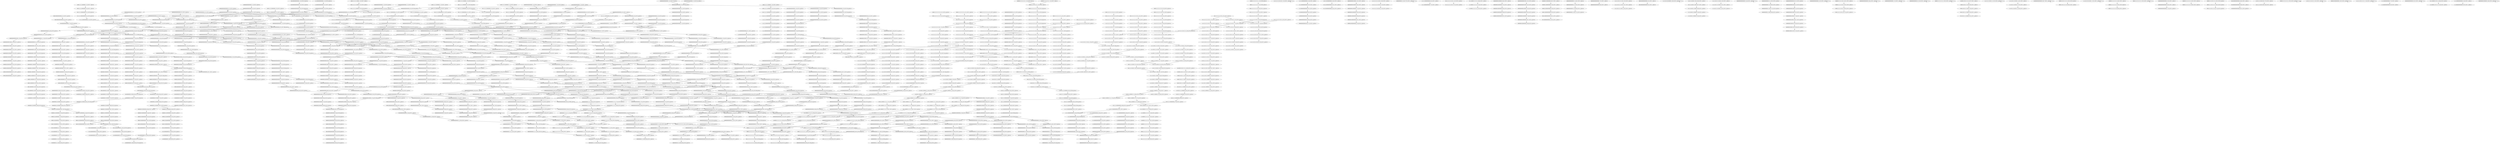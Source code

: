 digraph G {
    "000000000000100000_17-34_COV:24_LEN:18" -> "000000000001000000_18-35_COV:24_LEN:18";
    "000011111111111111_3-21_COV:13_LEN:18" -> "000111111111111111_4-22_COV:14_LEN:18";
    "111111111011010111_15-32_COV:51_LEN:18" -> "111111110110101111_16-33_COV:44_LEN:18";
    "000000000000000000_10-28_COV:20_LEN:18" -> "000000000000000000_11-29_COV:20_LEN:18";
    "110000000110100000_28-45_COV:23_LEN:18" -> "100000001101000000_29-46_COV:28_LEN:18";
    "000000000010111100_38-55_COV:28_LEN:18" -> "000000000101111000_39-56_COV:24_LEN:18";
    "000000000000000000_13-31_COV:29_LEN:18" -> "000000000000000000_14-32_COV:30_LEN:18";
    "000000000000000011_31-49_COV:16_LEN:18" -> "000000000000000111_32-50_COV:16_LEN:18";
    "000000000000111111_35-53_COV:12_LEN:18" -> "000000000001111110_36-54_COV:12_LEN:18";
    "001111111111111111_5-22_COV:167_LEN:18" -> "011111111111111111_6-23_COV:166_LEN:18";
    "100000000000000000_14-31_COV:81_LEN:18" -> "000000000000000001_15-32_COV:21_LEN:18";
    "100000000000000000_14-31_COV:81_LEN:18" -> "000000000000000000_15-32_COV:1285_LEN:18";
    "111111011111111011_14-32_COV:15_LEN:18" -> "111110111111110111_15-33_COV:14_LEN:18";
    "000000000000000000_33-51_COV:15_LEN:18" -> "000000000000000000_34-52_COV:15_LEN:18";
    "111111111111111110_7-24_COV:168_LEN:18" -> "111111111111111101_8-25_COV:170_LEN:18";
    "001000000001010000_26-44_COV:16_LEN:18" -> "010000000010100000_27-45_COV:16_LEN:18";
    "000000000001011110_37-54_COV:41_LEN:18" -> "000000000010111100_38-55_COV:28_LEN:18";
    "000000100001101011_14-32_COV:16_LEN:18" -> "000001000011010111_15-33_COV:13_LEN:18";
    "000000000000010111_35-52_COV:37_LEN:18" -> "000000000000101111_36-53_COV:36_LEN:18";
    "000000000000000000_24-42_COV:28_LEN:18" -> "000000000000000000_25-43_COV:24_LEN:18";
    "000000110100000000_31-48_COV:216_LEN:18" -> "000001101000000000_32-49_COV:217_LEN:18";
    "111111111111011010_11-29_COV:11_LEN:18" -> "111111111111011010_11-29_COV:11_LEN:18";
    "000000000000000000_28-46_COV:16_LEN:18" -> "000000000000000000_29-47_COV:16_LEN:18";
    "110000000000000001_33-50_COV:67_LEN:18" -> "100000000000000011_34-51_COV:70_LEN:18";
    "000000000000000111_32-50_COV:11_LEN:18" -> "000000000000001111_33-51_COV:12_LEN:18";
    "111101010100000000_20-38_COV:12_LEN:18" -> "111010101000000000_21-39_COV:12_LEN:18";
    "000000001000000000_31-49_COV:12_LEN:18" -> "000000010000000000_32-50_COV:11_LEN:18";
    "000111111111111111_4-22_COV:14_LEN:18" -> "001111111111111111_5-23_COV:14_LEN:18";
    "000000000000000000_8-26_COV:23_LEN:18" -> "000000000000000001_10-28_COV:49_LEN:18";
    "000000000000000000_8-26_COV:23_LEN:18" -> "000000000000000000_10-27_COV:965_LEN:18";
    "000000000000000000_8-26_COV:23_LEN:18" -> "000000000000000000_10-28_COV:60_LEN:18";
    "110101111100000000_25-42_COV:51_LEN:18" -> "101011111000000000_26-43_COV:55_LEN:18";
    "100011111111110000_1-18_COV:27_LEN:18" -> "000111111111100000_2-19_COV:32_LEN:18";
    "001111111100000000_2-20_COV:11_LEN:18" -> "011111111000000000_4-21_COV:312_LEN:18";
    "111100000000000000_31-50_COV:13_LEN:18" -> "111000000000000000_32-51_COV:13_LEN:18";
    "000000000000000000_7-25_COV:30_LEN:18" -> "000000000000000000_8-26_COV:28_LEN:18";
    "000000000000001111_36-53_COV:266_LEN:18" -> "000000000000011110_37-54_COV:284_LEN:18";
    "000000000000000000_3-21_COV:13_LEN:18" -> "000000000000000000_4-22_COV:15_LEN:18";
    "000000000000000000_2-20_COV:27_LEN:18" -> "000000000000000000_4-21_COV:596_LEN:18";
    "011111110000000000_4-22_COV:17_LEN:18" -> "111111100000000000_6-23_COV:357_LEN:18";
    "111101111111101111_16-34_COV:15_LEN:18" -> "111011111111011110_17-35_COV:15_LEN:18";
    "111111111111011010_12-29_COV:172_LEN:18" -> "111111111110110100_13-31_COV:14_LEN:18";
    "111111111111011010_12-29_COV:172_LEN:18" -> "111111111110110101_13-30_COV:168_LEN:18";
    "000001111111111111_35-53_COV:26_LEN:18" -> "000011111111111110_36-54_COV:13_LEN:18";
    "000001111111111111_35-53_COV:26_LEN:18" -> "000011111111111111_36-54_COV:12_LEN:18";
    "111111111011101000_15-33_COV:11_LEN:18" -> "111111110111010000_16-34_COV:12_LEN:18";
    "101101000000000000_23-41_COV:17_LEN:18" -> "011010000000000000_24-42_COV:18_LEN:18";
    "101000000000000000_10-27_COV:11_LEN:18" -> "010000000000000000_11-28_COV:21_LEN:18";
    "111101111110100111_15-33_COV:24_LEN:18" -> "111011111101001111_16-34_COV:24_LEN:18";
    "000000000000000000_26-44_COV:24_LEN:18" -> "000000000000000000_27-45_COV:26_LEN:18";
    "111100000111111111_31-49_COV:12_LEN:18" -> "111000001111111111_32-50_COV:17_LEN:18";
    "000000000000000000_3-20_COV:434_LEN:18" -> "000000000000000000_4-21_COV:596_LEN:18";
    "000000000000000011_24-41_COV:184_LEN:18" -> "000000000000000111_25-42_COV:182_LEN:18";
    "000000000000001000_19-36_COV:17_LEN:18" -> "000000000000010000_20-37_COV:17_LEN:18";
    "000000000010000000_29-46_COV:218_LEN:18" -> "000000000100000000_30-47_COV:246_LEN:18";
    "000000000000000000_12-30_COV:60_LEN:18" -> "000000000000000000_13-31_COV:92_LEN:18";
    "111110000000000000_32-50_COV:11_LEN:18" -> "111100000000000000_33-51_COV:12_LEN:18";
    "000000010000000011_20-38_COV:16_LEN:18" -> "000000100000000110_21-39_COV:15_LEN:18";
    "000000000001000000_16-34_COV:43_LEN:18" -> "000000000010000000_18-35_COV:260_LEN:18";
    "000000000000000000_9-27_COV:29_LEN:18" -> "000000000000000000_10-28_COV:25_LEN:18";
    "111111100000000000_5-23_COV:19_LEN:18" -> "111111000000000000_6-24_COV:23_LEN:18";
    "000100000000000000_30-47_COV:13_LEN:18" -> "001000000000000001_31-48_COV:11_LEN:18";
    "000011010111111100_21-38_COV:64_LEN:18" -> "000110101111111000_22-39_COV:62_LEN:18";
    "100000001101000000_28-46_COV:18_LEN:18" -> "000000011010000000_29-47_COV:21_LEN:18";
    "111111111111110110_9-27_COV:16_LEN:18" -> "111111111111101101_10-28_COV:16_LEN:18";
    "000000000000000000_1-19_COV:18_LEN:18" -> "000000000000000000_2-20_COV:27_LEN:18";
    "111111111111110110_10-27_COV:156_LEN:18" -> "111111111111101101_11-28_COV:167_LEN:18";
    "000000000000000000_17-35_COV:28_LEN:18" -> "000000000000000000_18-36_COV:29_LEN:18";
    "000000000100000000_22-39_COV:13_LEN:18" -> "000000001000000000_23-40_COV:11_LEN:18";
    "000000000000000000_8-26_COV:21_LEN:18" -> "000000000000000000_9-27_COV:18_LEN:18";
    "001111111111111011_4-22_COV:20_LEN:18" -> "011111111111110111_5-23_COV:21_LEN:18";
    "001111111000000000_3-21_COV:15_LEN:18" -> "011111110000000000_4-22_COV:19_LEN:18";
    "110101010000000000_22-40_COV:13_LEN:18" -> "101010100000000000_23-41_COV:13_LEN:18";
    "000000000000000000_3-22_COV:28_LEN:18" -> "000000000000000000_4-23_COV:41_LEN:18";
    "111111110000000000_5-22_COV:344_LEN:18" -> "111111100000000000_6-23_COV:357_LEN:18";
    "000010000000110100_24-42_COV:11_LEN:18" -> "000100000001101000_25-43_COV:11_LEN:18";
    "000000000000000011_11-29_COV:25_LEN:18" -> "000000000000000110_12-30_COV:24_LEN:18";
    "000000000100000000_18-36_COV:15_LEN:18" -> "000000001000000001_19-37_COV:11_LEN:18";
    "000000000000000000_9-27_COV:31_LEN:18" -> "000000000000000000_11-28_COV:761_LEN:18";
    "000000000000000000_9-27_COV:31_LEN:18" -> "000000000000000000_11-29_COV:15_LEN:18";
    "000000000000000000_9-27_COV:31_LEN:18" -> "000000000000000001_11-28_COV:255_LEN:18";
    "000000000000001000_17-34_COV:13_LEN:18" -> "000000000000010000_18-35_COV:17_LEN:18";
    "111010011100000111_24-42_COV:14_LEN:18" -> "110100111000001111_25-43_COV:13_LEN:18";
    "000000001000000000_17-34_COV:15_LEN:18" -> "000000010000000000_18-35_COV:16_LEN:18";
    "000000000000000000_32-49_COV:622_LEN:18" -> "000000000000000001_33-51_COV:17_LEN:18";
    "000000000000000000_32-49_COV:622_LEN:18" -> "000000000000000000_33-50_COV:370_LEN:18";
    "000000000000000000_32-49_COV:622_LEN:18" -> "000000000000000001_33-50_COV:221_LEN:18";
    "000000000000000010_11-29_COV:13_LEN:18" -> "000000000000000100_12-30_COV:12_LEN:18";
    "000000000000000000_17-35_COV:34_LEN:18" -> "000000000000000000_18-36_COV:38_LEN:18";
    "101011111110000000_26-43_COV:57_LEN:18" -> "010111111100000000_27-44_COV:56_LEN:18";
    "101110100000000000_23-41_COV:12_LEN:18" -> "011101000000000000_24-42_COV:12_LEN:18";
    "000000000000000000_25-43_COV:19_LEN:18" -> "000000000000000000_27-45_COV:18_LEN:18";
    "000000000000000000_25-43_COV:19_LEN:18" -> "000000000000000000_27-44_COV:628_LEN:18";
    "100000000000000001_36-53_COV:118_LEN:18" -> "000000000000000010_37-54_COV:190_LEN:18";
    "000000000000000000_27-45_COV:13_LEN:18" -> "000000000000000000_29-46_COV:678_LEN:18";
    "000000000000000000_30-48_COV:14_LEN:18" -> "000000000000000000_31-49_COV:14_LEN:18";
    "000000000000000000_14-32_COV:25_LEN:18" -> "000000000000000000_15-33_COV:29_LEN:18";
    "000000000000000000_10-28_COV:25_LEN:18" -> "000000000000000000_11-29_COV:24_LEN:18";
    "111111111101111101_10-28_COV:13_LEN:18" -> "111111111011111010_11-29_COV:13_LEN:18";
    "111111000000000000_31-49_COV:11_LEN:18" -> "111110000000000000_32-50_COV:11_LEN:18";
    "000000000000000000_8-27_COV:48_LEN:18" -> "000000000000000001_9-28_COV:14_LEN:18";
    "000000000000000000_8-27_COV:48_LEN:18" -> "000000000000000000_9-28_COV:36_LEN:18";
    "000000000000000000_8-26_COV:34_LEN:18" -> "000000000000000000_9-27_COV:33_LEN:18";
    "000000000000100000_15-32_COV:11_LEN:18" -> "000000000001000000_16-33_COV:11_LEN:18";
    "111111011010100000_17-35_COV:12_LEN:18" -> "111110110101000000_18-36_COV:14_LEN:18";
    "000000010000000000_32-50_COV:11_LEN:18" -> "000000100000000000_33-51_COV:11_LEN:18";
    "001100000001101000_25-43_COV:15_LEN:18" -> "011000000011010000_26-44_COV:16_LEN:18";
    "000000000000000000_27-45_COV:30_LEN:18" -> "000000000000000000_28-46_COV:34_LEN:18";
    "000000000011000000_17-35_COV:27_LEN:18" -> "000000000110000000_18-36_COV:30_LEN:18";
    "000000000000000000_22-40_COV:22_LEN:18" -> "000000000000000000_23-41_COV:21_LEN:18";
    "000000000000000010_23-40_COV:216_LEN:18" -> "000000000000000100_24-41_COV:214_LEN:18";
    "111111100000000000_5-23_COV:30_LEN:18" -> "111111000000000000_6-24_COV:31_LEN:18";
    "000000000000000000_23-41_COV:16_LEN:18" -> "000000000000000000_24-42_COV:18_LEN:18";
    "000000000000000000_29-47_COV:13_LEN:18" -> "000000000000000000_30-48_COV:13_LEN:18";
    "111111111111110101_10-28_COV:11_LEN:18" -> "111111111111101010_11-29_COV:12_LEN:18";
    "000000000000000011_34-52_COV:19_LEN:18" -> "000000000000000111_35-53_COV:21_LEN:18";
    "000000000000000001_14-31_COV:14_LEN:18" -> "000000000000000010_15-32_COV:13_LEN:18";
    "111101101000000000_20-38_COV:18_LEN:18" -> "111011010000000000_21-39_COV:18_LEN:18";
    "000000000000000100_23-41_COV:26_LEN:18" -> "000000000000001000_24-42_COV:27_LEN:18";
    "111000000000000000_10-28_COV:13_LEN:18" -> "110000000000000000_11-29_COV:13_LEN:18";
    "111111110000000000_5-23_COV:40_LEN:18" -> "111111100000000000_6-24_COV:43_LEN:18";
    "000000000000000000_19-37_COV:37_LEN:18" -> "000000000000000000_20-38_COV:38_LEN:18";
    "000000000000000100_9-26_COV:16_LEN:18" -> "000000000000001000_10-27_COV:11_LEN:18";
    "000000000000000000_19-36_COV:1306_LEN:18" -> "000000000000000000_20-38_COV:40_LEN:18";
    "000000000000000000_19-36_COV:1306_LEN:18" -> "000000000000000000_20-37_COV:1097_LEN:18";
    "000000000000000000_19-36_COV:1306_LEN:18" -> "000000000000000001_20-37_COV:17_LEN:18";
    "000000000000000000_30-48_COV:13_LEN:18" -> "000000000000000000_31-49_COV:15_LEN:18";
    "000000000000000000_29-46_COV:678_LEN:18" -> "000000000000000000_30-47_COV:741_LEN:18";
    "000000000000111111_27-45_COV:14_LEN:18" -> "000000000001111111_28-46_COV:14_LEN:18";
    "111111110111010000_16-34_COV:12_LEN:18" -> "111111101110100000_17-35_COV:13_LEN:18";
    "000110000000110100_24-42_COV:16_LEN:18" -> "001100000001101000_25-43_COV:15_LEN:18";
    "000000000000001000_24-42_COV:27_LEN:18" -> "000000000000010000_25-43_COV:26_LEN:18";
    "000000000001111100_37-55_COV:11_LEN:18" -> "000000000001111100_37-55_COV:11_LEN:18";
    "000000000100000001_19-37_COV:17_LEN:18" -> "000000001000000011_20-38_COV:18_LEN:18";
    "010100000000000000_27-44_COV:171_LEN:18" -> "101000000000000000_28-45_COV:193_LEN:18";
    "000000000010000000_18-36_COV:17_LEN:18" -> "000000000100000001_19-37_COV:17_LEN:18";
    "000001100000001101_22-40_COV:15_LEN:18" -> "000011000000011010_23-41_COV:15_LEN:18";
    "111000001111111111_31-49_COV:12_LEN:18" -> "110000011111111111_32-50_COV:13_LEN:18";
    "000000000000000000_15-34_COV:29_LEN:18" -> "000000000000000000_16-35_COV:24_LEN:18";
    "011111111111111110_6-24_COV:11_LEN:18" -> "111111111111111101_8-25_COV:170_LEN:18";
    "000111111100000000_2-20_COV:15_LEN:18" -> "001111111000000000_3-21_COV:22_LEN:18";
    "000000100000000110_21-39_COV:15_LEN:18" -> "000001000000001101_22-40_COV:13_LEN:18";
    "000000000000000000_28-46_COV:24_LEN:18" -> "000000000000000000_29-47_COV:24_LEN:18";
    "000000000001000011_8-26_COV:21_LEN:18" -> "000000000010000110_9-27_COV:16_LEN:18";
    "011010000000000110_36-54_COV:13_LEN:18" -> "110100000000001100_37-55_COV:12_LEN:18";
    "000000000000000000_5-23_COV:36_LEN:18" -> "000000000000000000_6-24_COV:39_LEN:18";
    "000000000000000000_18-36_COV:29_LEN:18" -> "000000000000000000_19-37_COV:22_LEN:18";
    "000000000000000000_35-53_COV:11_LEN:18" -> "000000000000000000_36-54_COV:11_LEN:18";
    "000000000000000111_33-51_COV:13_LEN:18" -> "000000000000001111_34-52_COV:12_LEN:18";
    "000000000000000000_19-37_COV:13_LEN:18" -> "000000000000000000_20-38_COV:15_LEN:18";
    "000001000000001101_22-40_COV:11_LEN:18" -> "000010000000011010_24-41_COV:202_LEN:18";
    "111000000000000000_34-52_COV:12_LEN:18" -> "110000000000000001_35-53_COV:12_LEN:18";
    "000000010000000011_20-38_COV:11_LEN:18" -> "000000100000000110_21-39_COV:11_LEN:18";
    "111111111111111101_7-25_COV:15_LEN:18" -> "111111111111111011_8-26_COV:16_LEN:18";
    "000000000000000000_13-30_COV:1215_LEN:18" -> "000000000000000000_14-32_COV:25_LEN:18";
    "000000000000000000_13-30_COV:1215_LEN:18" -> "000000000000000001_14-31_COV:14_LEN:18";
    "000000000000000000_13-30_COV:1215_LEN:18" -> "000000000000000000_14-31_COV:1186_LEN:18";
    "011111111111111110_6-24_COV:16_LEN:18" -> "111111111111111101_7-25_COV:16_LEN:18";
    "000000000000001011_34-51_COV:34_LEN:18" -> "000000000000010111_35-52_COV:37_LEN:18";
    "000000000000000010_20-37_COV:16_LEN:18" -> "000000000000000100_21-38_COV:16_LEN:18";
    "101111100000000000_28-45_COV:60_LEN:18" -> "011111000000000000_29-46_COV:67_LEN:18";
    "100000000000000000_1-19_COV:31_LEN:18" -> "000000000000000000_2-20_COV:42_LEN:18";
    "000000000000000011_34-52_COV:17_LEN:18" -> "000000000000000111_35-53_COV:21_LEN:18";
    "000000000000000000_36-54_COV:11_LEN:18" -> "000000000000000000_38-55_COV:234_LEN:18";
    "111111111111101111_6-24_COV:28_LEN:18" -> "111111111111011111_7-25_COV:28_LEN:18";
    "111111011111101001_14-31_COV:181_LEN:18" -> "111110111111010011_15-32_COV:201_LEN:18";
    "111111111111101101_11-28_COV:167_LEN:18" -> "111111111111011010_12-29_COV:172_LEN:18";
    "000000000001111111_28-46_COV:14_LEN:18" -> "000000000011111111_30-47_COV:158_LEN:18";
    "000000000000000000_19-37_COV:22_LEN:18" -> "000000000000000000_20-38_COV:22_LEN:18";
    "111111011101000000_18-36_COV:13_LEN:18" -> "111110111010000000_19-37_COV:12_LEN:18";
    "000000000000000000_31-49_COV:13_LEN:18" -> "000000000000000000_31-49_COV:13_LEN:18";
    "110110101000000000_22-39_COV:166_LEN:18" -> "101101010000000000_23-40_COV:167_LEN:18";
    "000000000000000001_12-29_COV:12_LEN:18" -> "000000000000000010_13-30_COV:24_LEN:18";
    "000000111111111111_34-52_COV:11_LEN:18" -> "000001111111111111_35-53_COV:20_LEN:18";
    "000000000000000000_36-54_COV:13_LEN:18" -> "000000000000000000_37-55_COV:14_LEN:18";
    "000000000000100000_16-33_COV:225_LEN:18" -> "000000000001000000_17-34_COV:228_LEN:18";
    "000000000000000000_25-43_COV:19_LEN:18" -> "000000000000000000_26-44_COV:21_LEN:18";
    "000000010000110101_13-31_COV:17_LEN:18" -> "000000100001101011_14-32_COV:16_LEN:18";
    "000000000000000001_35-53_COV:18_LEN:18" -> "000000000000000010_37-54_COV:190_LEN:18";
    "111111111111111011_8-26_COV:12_LEN:18" -> "111111111111110110_9-27_COV:13_LEN:18";
    "000000000000000001_21-39_COV:25_LEN:18" -> "000000000000000010_22-40_COV:25_LEN:18";
    "000000000000000000_30-47_COV:741_LEN:18" -> "000000000000000001_31-48_COV:259_LEN:18";
    "000000000000000000_30-47_COV:741_LEN:18" -> "000000000000000001_31-49_COV:12_LEN:18";
    "000000000000000000_30-47_COV:741_LEN:18" -> "000000000000000000_31-48_COV:702_LEN:18";
    "000000000000000000_30-47_COV:741_LEN:18" -> "000000000000000000_31-49_COV:18_LEN:18";
    "000000000001000000_22-39_COV:16_LEN:18" -> "000000000010000000_23-40_COV:15_LEN:18";
    "111100000000000000_31-49_COV:14_LEN:18" -> "111000000000000000_32-50_COV:16_LEN:18";
    "000000000000000000_17-35_COV:34_LEN:18" -> "000000000000000000_18-36_COV:40_LEN:18";
    "111111011111101001_13-31_COV:14_LEN:18" -> "111110111111010011_15-32_COV:201_LEN:18";
    "001101011111110000_23-40_COV:60_LEN:18" -> "011010111111100000_24-41_COV:62_LEN:18";
    "000000001111111111_32-49_COV:137_LEN:18" -> "000000011111111111_33-50_COV:130_LEN:18";
    "000111111000000000_2-21_COV:15_LEN:18" -> "001111110000000000_3-22_COV:18_LEN:18";
    "000000000000000000_21-39_COV:28_LEN:18" -> "000000000000000000_22-40_COV:24_LEN:18";
    "000000000010000000_29-47_COV:12_LEN:18" -> "000000000100000000_30-48_COV:13_LEN:18";
    "000000000001000000_28-46_COV:11_LEN:18" -> "000000000010000000_29-47_COV:12_LEN:18";
    "111111111111101110_11-29_COV:13_LEN:18" -> "111111111111011101_12-30_COV:12_LEN:18";
    "111111101111110100_13-30_COV:186_LEN:18" -> "111111011111101001_14-31_COV:181_LEN:18";
    "001000000000000000_2-19_COV:122_LEN:18" -> "010000000000000000_3-20_COV:186_LEN:18";
    "111111100000000000_6-24_COV:11_LEN:18" -> "111111000000000000_7-25_COV:11_LEN:18";
    "000000000000000001_33-51_COV:17_LEN:18" -> "000000000000000011_34-52_COV:17_LEN:18";
    "000000000000000000_23-41_COV:59_LEN:18" -> "000000000000000000_24-42_COV:58_LEN:18";
    "000000000000000000_8-26_COV:22_LEN:18" -> "000000000000000000_9-27_COV:19_LEN:18";
    "000000000000001000_22-39_COV:14_LEN:18" -> "000000000000010000_23-40_COV:11_LEN:18";
    "000000000000000001_31-48_COV:259_LEN:18" -> "000000000000000010_32-49_COV:38_LEN:18";
    "000000000000000001_31-48_COV:259_LEN:18" -> "000000000000000011_32-49_COV:226_LEN:18";
    "000000000000000000_16-34_COV:143_LEN:18" -> "000000000000000001_18-35_COV:19_LEN:18";
    "000000000000000000_16-34_COV:143_LEN:18" -> "000000000000000000_18-35_COV:1307_LEN:18";
    "000000000000000000_16-34_COV:143_LEN:18" -> "000000000000000000_18-36_COV:14_LEN:18";
    "111000000000000000_9-27_COV:29_LEN:18" -> "110000000000000000_10-28_COV:34_LEN:18";
    "101010000000000000_26-43_COV:172_LEN:18" -> "010100000000000000_27-44_COV:171_LEN:18";
    "000000000110100000_28-45_COV:14_LEN:18" -> "000000001101000000_29-46_COV:215_LEN:18";
    "111111110111111010_12-29_COV:178_LEN:18" -> "111111101111110100_13-30_COV:186_LEN:18";
    "010000000000000000_8-25_COV:13_LEN:18" -> "100000000000000000_9-26_COV:12_LEN:18";
    "111111111101111110_9-27_COV:27_LEN:18" -> "111111111011111101_10-28_COV:26_LEN:18";
    "000000000000000000_22-40_COV:14_LEN:18" -> "000000000000000000_23-41_COV:16_LEN:18";
    "000000000000000000_18-36_COV:98_LEN:18" -> "000000000000000000_19-37_COV:71_LEN:18";
    "000000000000000000_31-49_COV:16_LEN:18" -> "000000000000000000_32-50_COV:11_LEN:18";
    "000000000000001110_37-54_COV:117_LEN:18" -> "000000000000011100_38-55_COV:87_LEN:18";
    "000111111110000000_2-20_COV:20_LEN:18" -> "001111111100000000_3-21_COV:22_LEN:18";
    "000000000000111110_36-54_COV:14_LEN:18" -> "000000000001111100_37-55_COV:13_LEN:18";
    "000000000000000000_15-33_COV:38_LEN:18" -> "000000000000000000_16-34_COV:38_LEN:18";
    "110100000001111110_37-54_COV:18_LEN:18" -> "101000000011111100_38-55_COV:14_LEN:18";
    "001111111000000000_3-21_COV:14_LEN:18" -> "011111110000000000_4-22_COV:23_LEN:18";
    "000000000000000000_18-36_COV:40_LEN:18" -> "000000000000000000_19-37_COV:37_LEN:18";
    "100000000000000000_12-30_COV:12_LEN:18" -> "000000000000000000_13-31_COV:29_LEN:18";
    "111111101101010000_16-34_COV:16_LEN:18" -> "111111011010100000_18-35_COV:145_LEN:18";
    "000000000001000000_17-35_COV:16_LEN:18" -> "000000000010000000_18-36_COV:17_LEN:18";
    "000000000000000000_15-33_COV:95_LEN:18" -> "000000000000000000_16-34_COV:93_LEN:18";
    "000000000000000000_3-21_COV:16_LEN:18" -> "000000000000000000_5-22_COV:1036_LEN:18";
    "000000000000000000_3-21_COV:16_LEN:18" -> "000000000000000000_5-23_COV:33_LEN:18";
    "001111111111111011_4-22_COV:25_LEN:18" -> "011111111111110111_5-23_COV:28_LEN:18";
    "111111111111101110_7-24_COV:15_LEN:18" -> "111111111111011101_8-25_COV:16_LEN:18";
    "000000000100000000_16-33_COV:13_LEN:18" -> "000000001000000000_17-34_COV:15_LEN:18";
    "110000000000000000_11-28_COV:503_LEN:18" -> "100000000000000000_12-29_COV:475_LEN:18";
    "110000000000000000_11-28_COV:503_LEN:18" -> "100000000000000000_12-30_COV:44_LEN:18";
    "110000000000000000_11-28_COV:503_LEN:18" -> "100000000000000001_12-29_COV:11_LEN:18";
    "000000001010000000_29-47_COV:18_LEN:18" -> "000000010100000000_30-48_COV:17_LEN:18";
    "111110000000000000_6-25_COV:23_LEN:18" -> "111100000000000000_7-26_COV:25_LEN:18";
    "000000000000000000_12-30_COV:12_LEN:18" -> "000000000000000000_13-31_COV:21_LEN:18";
    "001111111111110111_4-23_COV:12_LEN:18" -> "011111111111101111_5-24_COV:12_LEN:18";
    "000111111111111100_37-55_COV:13_LEN:18" -> "001111111111111000_38-56_COV:12_LEN:18";
    "111111111110111111_8-26_COV:26_LEN:18" -> "111111111101111110_9-27_COV:27_LEN:18";
    "000000000000000000_31-49_COV:36_LEN:18" -> "000000000000000000_32-50_COV:25_LEN:18";
    "000000100001101011_14-32_COV:12_LEN:18" -> "000001000011010111_15-33_COV:12_LEN:18";
    "000000000000000000_25-43_COV:34_LEN:18" -> "000000000000000000_26-44_COV:37_LEN:18";
    "100001111111111111_1-18_COV:96_LEN:18" -> "000011111111111111_2-19_COV:94_LEN:18";
    "000000000000000000_24-42_COV:18_LEN:18" -> "000000000000000000_25-43_COV:19_LEN:18";
    "010000000000000000_3-20_COV:186_LEN:18" -> "100000000000000000_4-22_COV:12_LEN:18";
    "010000000000000000_3-20_COV:186_LEN:18" -> "100000000000000000_4-21_COV:358_LEN:18";
    "000000000000100000_26-44_COV:23_LEN:18" -> "000000000001000000_27-45_COV:23_LEN:18";
    "000000000000000000_28-46_COV:17_LEN:18" -> "000000000000000000_29-47_COV:17_LEN:18";
    "000000000000000000_23-41_COV:12_LEN:18" -> "000000000000000000_24-42_COV:13_LEN:18";
    "000000000000000000_7-25_COV:29_LEN:18" -> "000000000000000000_8-26_COV:28_LEN:18";
    "111100001111111111_31-49_COV:12_LEN:18" -> "111000011111111111_32-50_COV:11_LEN:18";
    "000000000000100000_20-37_COV:14_LEN:18" -> "000000000001000000_21-38_COV:14_LEN:18";
    "000000000000000000_25-43_COV:17_LEN:18" -> "000000000000000000_26-44_COV:16_LEN:18";
    "000000000000000000_5-24_COV:65_LEN:18" -> "000000000000000000_6-25_COV:66_LEN:18";
    "000000000100000000_30-48_COV:13_LEN:18" -> "000000001000000000_31-49_COV:12_LEN:18";
    "111110011111101001_14-31_COV:11_LEN:18" -> "111100111111010011_15-32_COV:12_LEN:18";
    "000000000000000000_9-26_COV:1043_LEN:18" -> "000000000000000001_10-28_COV:49_LEN:18";
    "000000000000000000_9-26_COV:1043_LEN:18" -> "000000000000000000_10-27_COV:965_LEN:18";
    "000000000000000000_9-26_COV:1043_LEN:18" -> "000000000000000000_10-28_COV:60_LEN:18";
    "111110000000000000_30-47_COV:75_LEN:18" -> "111100000000000000_31-48_COV:86_LEN:18";
    "000000010000000000_29-46_COV:16_LEN:18" -> "000000100000000000_30-47_COV:16_LEN:18";
    "011111111111110111_5-23_COV:14_LEN:18" -> "111111111111101110_7-24_COV:15_LEN:18";
    "011111111111110111_5-23_COV:14_LEN:18" -> "111111111111101111_7-24_COV:176_LEN:18";
    "000000000000010000_14-33_COV:14_LEN:18" -> "000000000000100000_15-34_COV:14_LEN:18";
    "000001100000000000_32-49_COV:12_LEN:18" -> "000011000000000000_33-50_COV:13_LEN:18";
    "111110000000000000_7-25_COV:30_LEN:18" -> "111100000000000000_8-26_COV:30_LEN:18";
    "000000000000001111_35-53_COV:13_LEN:18" -> "000000000000011110_36-54_COV:11_LEN:18";
    "000000000000000000_9-27_COV:21_LEN:18" -> "000000000000000001_10-28_COV:11_LEN:18";
    "010100000000001110_36-54_COV:15_LEN:18" -> "101000000000011100_38-55_COV:219_LEN:18";
    "111101101010000000_19-37_COV:11_LEN:18" -> "111011010100000000_20-38_COV:11_LEN:18";
    "000000000000000100_16-33_COV:14_LEN:18" -> "000000000000001000_17-34_COV:13_LEN:18";
    "000000000000000000_20-38_COV:40_LEN:18" -> "000000000000000000_21-39_COV:33_LEN:18";
    "000000000100000000_30-48_COV:13_LEN:18" -> "000000001000000000_31-49_COV:15_LEN:18";
    "000000000000000100_4-22_COV:11_LEN:18" -> "000000000000001000_6-23_COV:166_LEN:18";
    "000000000000000000_8-26_COV:16_LEN:18" -> "000000000000000000_9-27_COV:14_LEN:18";
    "111101001110000011_23-41_COV:14_LEN:18" -> "111010011100000111_24-42_COV:15_LEN:18";
    "000000000000000111_35-53_COV:21_LEN:18" -> "000000000000001110_36-54_COV:19_LEN:18";
    "000000000000100000_15-33_COV:26_LEN:18" -> "000000000001000000_16-34_COV:27_LEN:18";
    "101101010000000000_23-40_COV:167_LEN:18" -> "011010100000000000_24-41_COV:175_LEN:18";
    "000000000000001000_11-28_COV:14_LEN:18" -> "000000000000010000_12-29_COV:12_LEN:18";
    "111111111111011101_8-25_COV:16_LEN:18" -> "111111111110111011_9-26_COV:16_LEN:18";
    "000000000000000000_27-45_COV:17_LEN:18" -> "000000000000000000_28-46_COV:17_LEN:18";
    "000000000000000000_10-28_COV:17_LEN:18" -> "000000000000000000_11-29_COV:14_LEN:18";
    "000000000000010000_18-35_COV:17_LEN:18" -> "000000000000100000_19-36_COV:16_LEN:18";
    "100000000000000000_14-32_COV:13_LEN:18" -> "000000000000000000_15-33_COV:116_LEN:18";
    "011111110000000000_29-46_COV:68_LEN:18" -> "111111100000000000_30-47_COV:72_LEN:18";
    "111010101000000000_21-39_COV:12_LEN:18" -> "110101010000000000_22-40_COV:13_LEN:18";
    "000000010000000000_20-37_COV:12_LEN:18" -> "000000100000000000_21-38_COV:12_LEN:18";
    "111111111111011010_11-29_COV:15_LEN:18" -> "111111111110110100_13-31_COV:14_LEN:18";
    "111111111111011010_11-29_COV:15_LEN:18" -> "111111111110110101_13-30_COV:168_LEN:18";
    "100000000000000000_12-29_COV:475_LEN:18" -> "000000000000000000_13-30_COV:1215_LEN:18";
    "100000000000000000_12-29_COV:475_LEN:18" -> "000000000000000001_13-30_COV:11_LEN:18";
    "100000000000000000_12-29_COV:475_LEN:18" -> "000000000000000000_13-31_COV:31_LEN:18";
    "000010000000000000_35-53_COV:15_LEN:18" -> "000100000000000000_36-54_COV:16_LEN:18";
    "001111111111111111_38-55_COV:98_LEN:18" -> "011111111111111111_39-56_COV:82_LEN:18";
    "000000000000000000_29-47_COV:29_LEN:18" -> "000000000000000001_30-48_COV:11_LEN:18";
    "000000000000000000_29-47_COV:29_LEN:18" -> "000000000000000000_30-48_COV:16_LEN:18";
    "000000000000000001_10-28_COV:13_LEN:18" -> "000000000000000010_11-29_COV:13_LEN:18";
    "000111111100000000_2-20_COV:11_LEN:18" -> "001111111000000000_3-21_COV:16_LEN:18";
    "000000000010000000_18-35_COV:260_LEN:18" -> "000000000100000000_19-36_COV:262_LEN:18";
    "000000000000100000_13-30_COV:13_LEN:18" -> "000000000001000000_14-31_COV:11_LEN:18";
    "000000000000000000_9-27_COV:33_LEN:18" -> "000000000000000001_10-28_COV:13_LEN:18";
    "000000000000000000_9-27_COV:33_LEN:18" -> "000000000000000000_10-28_COV:20_LEN:18";
    "000000000000001000_13-31_COV:11_LEN:18" -> "000000000000010000_14-32_COV:11_LEN:18";
    "111111111011111101_11-28_COV:174_LEN:18" -> "111111110111111010_12-29_COV:178_LEN:18";
    "000000000000000000_14-32_COV:91_LEN:18" -> "000000000000000000_15-33_COV:95_LEN:18";
    "111111111111110111_10-28_COV:21_LEN:18" -> "111111111111101110_11-29_COV:13_LEN:18";
    "000000000000001000_25-42_COV:209_LEN:18" -> "000000000000010000_26-43_COV:207_LEN:18";
    "000000000000001000_25-42_COV:209_LEN:18" -> "000000000000010000_26-44_COV:12_LEN:18";
    "000000000000000000_12-30_COV:15_LEN:18" -> "000000000000000000_13-31_COV:29_LEN:18";
    "000000000000000000_13-31_COV:92_LEN:18" -> "000000000000000000_14-32_COV:91_LEN:18";
    "000000000000000000_16-35_COV:24_LEN:18" -> "000000000000000000_19-36_COV:1306_LEN:18";
    "000000000000000000_16-35_COV:24_LEN:18" -> "000000000000000001_19-36_COV:18_LEN:18";
    "000000000000000000_16-35_COV:24_LEN:18" -> "000000000000000000_19-37_COV:29_LEN:18";
    "011111110000000000_4-22_COV:25_LEN:18" -> "111111100000000000_5-23_COV:26_LEN:18";
    "111111110111100000_21-39_COV:18_LEN:18" -> "111111101111000001_22-40_COV:15_LEN:18";
    "000000000000000000_6-24_COV:33_LEN:18" -> "000000000000000000_7-25_COV:30_LEN:18";
    "000000000000000000_22-40_COV:27_LEN:18" -> "000000000000000000_23-41_COV:26_LEN:18";
    "110000000000000000_3-20_COV:81_LEN:18" -> "100000000000000000_4-22_COV:12_LEN:18";
    "110000000000000000_3-20_COV:81_LEN:18" -> "100000000000000000_4-21_COV:358_LEN:18";
    "000000000000000000_18-36_COV:32_LEN:18" -> "000000000000000000_19-37_COV:25_LEN:18";
    "110100111000001111_25-43_COV:13_LEN:18" -> "101001110000011111_26-44_COV:13_LEN:18";
    "000000000000000000_11-29_COV:24_LEN:18" -> "000000000000000000_12-30_COV:24_LEN:18";
    "100000000000000000_9-26_COV:12_LEN:18" -> "000000000000000001_10-28_COV:49_LEN:18";
    "100000000000000000_9-26_COV:12_LEN:18" -> "000000000000000000_10-27_COV:965_LEN:18";
    "100000000000000000_9-26_COV:12_LEN:18" -> "000000000000000000_10-28_COV:60_LEN:18";
    "000000000000000000_34-51_COV:251_LEN:18" -> "000000000000000000_35-52_COV:289_LEN:18";
    "101111110000000000_28-46_COV:14_LEN:18" -> "011111100000000000_29-47_COV:15_LEN:18";
    "000000000000000000_19-37_COV:24_LEN:18" -> "000000000000000000_20-38_COV:24_LEN:18";
    "000011111111111111_3-21_COV:11_LEN:18" -> "000111111111111111_4-22_COV:15_LEN:18";
    "011100000111111111_30-48_COV:12_LEN:18" -> "111000001111111111_31-49_COV:12_LEN:18";
    "000000000010000000_17-35_COV:14_LEN:18" -> "000000000100000000_18-36_COV:15_LEN:18";
    "000000000100001101_10-28_COV:14_LEN:18" -> "000000001000011010_11-29_COV:15_LEN:18";
    "000000010000110101_12-30_COV:13_LEN:18" -> "000000100001101011_13-31_COV:13_LEN:18";
    "001000000001101000_25-43_COV:13_LEN:18" -> "010000000011010000_26-44_COV:11_LEN:18";
    "100100000000000000_1-19_COV:11_LEN:18" -> "001000000000000000_2-20_COV:14_LEN:18";
    "000000000000000000_9-27_COV:125_LEN:18" -> "000000000000000000_10-28_COV:85_LEN:18";
    "000000000000000000_9-27_COV:125_LEN:18" -> "000000000000000001_10-28_COV:41_LEN:18";
    "000000000011111100_38-55_COV:232_LEN:18" -> "000000000111111000_39-56_COV:184_LEN:18";
    "000001101000000011_32-49_COV:26_LEN:18" -> "000011010000000111_33-50_COV:25_LEN:18";
    "000000000000001000_5-23_COV:29_LEN:18" -> "000000000000010000_6-24_COV:30_LEN:18";
    "100000000110100000_28-46_COV:16_LEN:18" -> "000000001101000000_29-47_COV:18_LEN:18";
    "000000000000000010_32-49_COV:38_LEN:18" -> "000000000000000101_33-50_COV:34_LEN:18";
    "100001101011111100_20-38_COV:12_LEN:18" -> "000011010111111000_21-39_COV:12_LEN:18";
    "000000000000000000_7-25_COV:11_LEN:18" -> "000000000000000000_8-26_COV:11_LEN:18";
    "000000000000000001_10-28_COV:49_LEN:18" -> "000000000000000011_11-29_COV:25_LEN:18";
    "000000000000000001_10-28_COV:49_LEN:18" -> "000000000000000010_11-29_COV:26_LEN:18";
    "000000000000010000_15-33_COV:13_LEN:18" -> "000000000000100000_16-34_COV:12_LEN:18";
    "111111111111011101_12-30_COV:12_LEN:18" -> "111111111110111010_13-31_COV:11_LEN:18";
    "000000000000000000_19-37_COV:99_LEN:18" -> "000000000000000000_20-38_COV:101_LEN:18";
    "111111011110000011_23-41_COV:14_LEN:18" -> "111110111100000111_24-42_COV:15_LEN:18";
    "000000000000000000_18-36_COV:25_LEN:18" -> "000000000000000000_19-37_COV:24_LEN:18";
    "001000000000000000_2-21_COV:16_LEN:18" -> "010000000000000000_3-22_COV:18_LEN:18";
    "000000000000000000_11-29_COV:17_LEN:18" -> "000000000000000000_12-30_COV:16_LEN:18";
    "110101000000000000_25-42_COV:167_LEN:18" -> "101010000000000000_26-43_COV:172_LEN:18";
    "000000000000000001_15-32_COV:21_LEN:18" -> "000000000000000010_16-33_COV:21_LEN:18";
    "100000111111111111_34-51_COV:149_LEN:18" -> "000001111111111111_35-52_COV:306_LEN:18";
    "111111110111111100_12-30_COV:12_LEN:18" -> "111111101111111001_13-31_COV:12_LEN:18";
    "000000000001000000_20-37_COV:13_LEN:18" -> "000000000010000000_21-38_COV:13_LEN:18";
    "000010000000000000_5-23_COV:11_LEN:18" -> "000100000000000000_6-24_COV:11_LEN:18";
    "000000000000000000_20-38_COV:38_LEN:18" -> "000000000000000000_21-39_COV:30_LEN:18";
    "000000000000000100_38-55_COV:157_LEN:18" -> "000000000000001000_39-56_COV:119_LEN:18";
    "000000000000000010_11-29_COV:40_LEN:18" -> "000000000000000100_12-30_COV:42_LEN:18";
    "000000000000000000_13-31_COV:38_LEN:18" -> "000000000000000000_14-32_COV:37_LEN:18";
    "111111110110101000_15-33_COV:11_LEN:18" -> "111111101101010000_16-34_COV:12_LEN:18";
    "000000000000011111_35-53_COV:13_LEN:18" -> "000000000000111110_36-54_COV:12_LEN:18";
    "100000000000000000_4-22_COV:48_LEN:18" -> "000000000000000000_5-23_COV:132_LEN:18";
    "100000001101000000_29-46_COV:28_LEN:18" -> "000000011010000000_30-47_COV:240_LEN:18";
    "000000000000000000_7-25_COV:23_LEN:18" -> "000000000000000000_8-26_COV:23_LEN:18";
    "000000000000111110_37-54_COV:74_LEN:18" -> "000000000001111100_38-55_COV:66_LEN:18";
    "100000000101000000_28-46_COV:18_LEN:18" -> "000000001010000000_29-47_COV:18_LEN:18";
    "101001110000011111_26-44_COV:13_LEN:18" -> "010011100000111111_27-45_COV:12_LEN:18";
    "000000000000000011_35-52_COV:117_LEN:18" -> "000000000000000111_36-53_COV:109_LEN:18";
    "000000000000000000_15-33_COV:29_LEN:18" -> "000000000000000000_16-34_COV:31_LEN:18";
    "111111111111011111_7-25_COV:11_LEN:18" -> "111111111110111111_8-26_COV:11_LEN:18";
    "111111000000000000_6-24_COV:23_LEN:18" -> "111110000000000000_7-25_COV:25_LEN:18";
    "000000000000000000_22-40_COV:30_LEN:18" -> "000000000000000000_23-41_COV:29_LEN:18";
    "000000000000000000_23-40_COV:659_LEN:18" -> "000000000000000000_24-42_COV:13_LEN:18";
    "000000000000000000_23-40_COV:659_LEN:18" -> "000000000000000000_24-41_COV:656_LEN:18";
    "000000000000000000_16-34_COV:34_LEN:18" -> "000000000000000000_17-35_COV:34_LEN:18";
    "111110110101000000_18-36_COV:12_LEN:18" -> "111110110101000000_18-36_COV:12_LEN:18";
    "111111111111011111_8-25_COV:176_LEN:18" -> "111111111110111111_9-26_COV:160_LEN:18";
    "111111111111011111_8-25_COV:176_LEN:18" -> "111111111110111111_9-27_COV:20_LEN:18";
    "100000000000000000_12-30_COV:53_LEN:18" -> "000000000000000000_13-31_COV:130_LEN:18";
    "111110110101000000_18-36_COV:14_LEN:18" -> "111101101010000000_19-37_COV:11_LEN:18";
    "000000000000000011_31-49_COV:16_LEN:18" -> "000000000000000111_32-50_COV:16_LEN:18";
    "000000001100000001_19-37_COV:24_LEN:18" -> "000000011000000011_20-38_COV:23_LEN:18";
    "000000111111111111_34-51_COV:128_LEN:18" -> "000001111111111111_35-52_COV:306_LEN:18";
    "000000000000000100_5-22_COV:164_LEN:18" -> "000000000000001000_6-23_COV:166_LEN:18";
    "111111111111011110_12-29_COV:14_LEN:18" -> "111111111110111101_13-30_COV:12_LEN:18";
    "000000000000110000_15-33_COV:26_LEN:18" -> "000000000001100000_16-34_COV:26_LEN:18";
    "010111111000000000_27-45_COV:11_LEN:18" -> "101111110000000000_28-46_COV:14_LEN:18";
    "000000001000011010_12-29_COV:117_LEN:18" -> "000000010000110101_13-31_COV:17_LEN:18";
    "000000001000011010_12-29_COV:117_LEN:18" -> "000000010000110101_13-30_COV:99_LEN:18";
    "000011010000000111_33-50_COV:25_LEN:18" -> "000110100000001111_34-51_COV:22_LEN:18";
    "000000000000000000_1-18_COV:145_LEN:18" -> "000000000000000000_2-19_COV:346_LEN:18";
    "001101000000000011_35-53_COV:13_LEN:18" -> "011010000000000110_36-54_COV:13_LEN:18";
    "000000000000000000_33-50_COV:370_LEN:18" -> "000000000000000000_34-51_COV:251_LEN:18";
    "000000000000000000_33-50_COV:370_LEN:18" -> "000000000000000001_34-51_COV:112_LEN:18";
    "000000000010000111_10-28_COV:22_LEN:18" -> "000000000100001110_11-29_COV:15_LEN:18";
    "000000000000001110_36-54_COV:14_LEN:18" -> "000000000000011100_37-55_COV:12_LEN:18";
    "011010000000000111_36-53_COV:223_LEN:18" -> "110100000000001110_37-54_COV:258_LEN:18";
    "111111111110111010_13-31_COV:11_LEN:18" -> "111111111101110100_14-32_COV:11_LEN:18";
    "101111101001111000_19-37_COV:11_LEN:18" -> "011111010011110000_20-38_COV:11_LEN:18";
    "110000000000000000_11-29_COV:13_LEN:18" -> "100000000000000000_12-30_COV:15_LEN:18";
    "000000000000000000_20-38_COV:24_LEN:18" -> "000000000000000000_22-40_COV:22_LEN:18";
    "000000000000000000_20-38_COV:24_LEN:18" -> "000000000000000001_22-39_COV:218_LEN:18";
    "000000000000000000_20-38_COV:24_LEN:18" -> "000000000000000000_22-39_COV:852_LEN:18";
    "000000000000000001_31-49_COV:12_LEN:18" -> "000000000000000011_32-50_COV:13_LEN:18";
    "111111101111110100_12-30_COV:11_LEN:18" -> "111111011111101001_13-31_COV:11_LEN:18";
    "000000000000000000_31-49_COV:11_LEN:18" -> "000000000000000000_31-49_COV:11_LEN:18";
    "010000000010100000_27-45_COV:16_LEN:18" -> "100000000101000000_28-46_COV:18_LEN:18";
    "000000000000000000_4-22_COV:20_LEN:18" -> "000000000000000000_6-23_COV:1061_LEN:18";
    "000000000000000000_4-22_COV:20_LEN:18" -> "000000000000000000_6-24_COV:22_LEN:18";
    "000000000000011110_36-54_COV:14_LEN:18" -> "000000000000111100_37-55_COV:16_LEN:18";
    "101000000000000000_26-44_COV:18_LEN:18" -> "010000000000000000_27-45_COV:17_LEN:18";
    "000100000000000000_36-53_COV:229_LEN:18" -> "001000000000000000_37-54_COV:232_LEN:18";
    "000000000000000000_14-32_COV:16_LEN:18" -> "000000000000000000_15-33_COV:17_LEN:18";
    "000000000000000000_21-39_COV:25_LEN:18" -> "000000000000000000_22-40_COV:21_LEN:18";
    "000000000000000110_12-30_COV:24_LEN:18" -> "000000000000001100_13-31_COV:27_LEN:18";
    "110000000000000000_33-52_COV:14_LEN:18" -> "100000000000000001_34-53_COV:14_LEN:18";
    "000010000000000000_8-25_COV:16_LEN:18" -> "000100000000000000_9-26_COV:15_LEN:18";
    "000000000000000000_34-52_COV:12_LEN:18" -> "000000000000000000_35-53_COV:11_LEN:18";
    "100000000000000011_34-51_COV:70_LEN:18" -> "000000000000000111_35-53_COV:15_LEN:18";
    "100000000000000011_34-51_COV:70_LEN:18" -> "000000000000000111_35-52_COV:281_LEN:18";
    "000000000000000000_38-55_COV:234_LEN:18" -> "000000000000000000_39-56_COV:199_LEN:18";
    "111111000000000000_30-48_COV:11_LEN:18" -> "111110000000000000_32-49_COV:99_LEN:18";
    "000000000000000000_14-32_COV:100_LEN:18" -> "000000000000000000_15-33_COV:116_LEN:18";
    "000000001000000000_31-49_COV:15_LEN:18" -> "000000010000000000_32-50_COV:16_LEN:18";
    "000000000000000001_21-39_COV:16_LEN:18" -> "000000000000000010_22-40_COV:17_LEN:18";
    "100000000000000000_30-47_COV:226_LEN:18" -> "000000000000000001_31-48_COV:259_LEN:18";
    "100000000000000000_30-47_COV:226_LEN:18" -> "000000000000000001_31-49_COV:12_LEN:18";
    "100000000000000000_30-47_COV:226_LEN:18" -> "000000000000000000_31-48_COV:702_LEN:18";
    "100000000000000000_30-47_COV:226_LEN:18" -> "000000000000000000_31-49_COV:18_LEN:18";
    "000000000000000000_12-30_COV:84_LEN:18" -> "000000000000000000_13-31_COV:130_LEN:18";
    "000000000000111100_38-55_COV:221_LEN:18" -> "000000000001111000_39-56_COV:190_LEN:18";
    "000000000000000000_18-36_COV:33_LEN:18" -> "000000000000000000_19-37_COV:27_LEN:18";
    "000000000000000010_10-29_COV:14_LEN:18" -> "000000000000000100_11-30_COV:14_LEN:18";
    "000000000000000000_25-43_COV:55_LEN:18" -> "000000000000000000_26-44_COV:52_LEN:18";
    "000000000000000100_18-35_COV:15_LEN:18" -> "000000000000001000_19-36_COV:17_LEN:18";
    "000000000000000000_2-20_COV:42_LEN:18" -> "000000000000000000_3-21_COV:58_LEN:18";
    "000000100001101011_14-31_COV:83_LEN:18" -> "000001000011010111_15-32_COV:81_LEN:18";
    "000000000000000000_26-44_COV:37_LEN:18" -> "000000000000000000_28-46_COV:14_LEN:18";
    "000000000000000000_26-44_COV:37_LEN:18" -> "000000000000000000_28-45_COV:661_LEN:18";
    "000000000000000011_31-49_COV:11_LEN:18" -> "000000000000000111_32-50_COV:11_LEN:18";
    "000000000000000000_11-29_COV:16_LEN:18" -> "000000000000000000_12-30_COV:15_LEN:18";
    "000000000000000000_9-27_COV:19_LEN:18" -> "000000000000000000_10-28_COV:13_LEN:18";
    "111111110110101000_16-33_COV:139_LEN:18" -> "111111101101010000_17-34_COV:147_LEN:18";
    "000000000000000000_13-31_COV:22_LEN:18" -> "000000000000000000_14-32_COV:23_LEN:18";
    "000000000000000000_19-37_COV:12_LEN:18" -> "000000000000000000_20-38_COV:12_LEN:18";
    "000000000000000000_23-41_COV:25_LEN:18" -> "000000000000000000_24-42_COV:23_LEN:18";
    "000000000010000000_19-36_COV:25_LEN:18" -> "000000000100000000_20-37_COV:15_LEN:18";
    "100000000000000000_1-18_COV:179_LEN:18" -> "000000000000000000_2-19_COV:346_LEN:18";
    "111100000000000000_1-18_COV:56_LEN:18" -> "111000000000000000_2-19_COV:57_LEN:18";
    "010000000000000000_27-44_COV:11_LEN:18" -> "100000000000000000_28-45_COV:14_LEN:18";
    "000000000000000000_15-33_COV:34_LEN:18" -> "000000000000000000_16-34_COV:30_LEN:18";
    "000000000000000000_20-38_COV:24_LEN:18" -> "000000000000000000_21-39_COV:21_LEN:18";
    "111111010101000000_18-36_COV:12_LEN:18" -> "111110101010000000_19-37_COV:12_LEN:18";
    "000000000000000001_9-28_COV:14_LEN:18" -> "000000000000000010_10-29_COV:14_LEN:18";
    "111111101111101001_13-31_COV:12_LEN:18" -> "111111011111010011_14-32_COV:12_LEN:18";
    "111111110101010000_16-34_COV:11_LEN:18" -> "111111101010100000_17-35_COV:12_LEN:18";
    "110110101111100000_22-39_COV:42_LEN:18" -> "101101011111000000_23-40_COV:43_LEN:18";
    "000000000000000000_28-46_COV:42_LEN:18" -> "000000000000000000_29-47_COV:47_LEN:18";
    "000000000000000000_25-42_COV:644_LEN:18" -> "000000000000000000_26-43_COV:628_LEN:18";
    "000000000000000000_25-42_COV:644_LEN:18" -> "000000000000000000_26-44_COV:39_LEN:18";
    "000000000000000000_10-28_COV:85_LEN:18" -> "000000000000000000_11-29_COV:83_LEN:18";
    "101000000011111100_38-55_COV:14_LEN:18" -> "010000000111111000_39-56_COV:16_LEN:18";
    "000000000000000000_17-35_COV:23_LEN:18" -> "000000000000000000_18-36_COV:25_LEN:18";
    "111111111111101111_6-24_COV:13_LEN:18" -> "111111111111011111_8-25_COV:176_LEN:18";
    "111111111111101111_6-24_COV:13_LEN:18" -> "111111111111011111_8-26_COV:11_LEN:18";
    "000000000000000000_17-35_COV:93_LEN:18" -> "000000000000000000_18-36_COV:98_LEN:18";
    "000000000000000000_20-37_COV:1097_LEN:18" -> "000000000000000000_21-38_COV:1122_LEN:18";
    "000100001101011111_16-34_COV:13_LEN:18" -> "001000011010111111_18-35_COV:65_LEN:18";
    "000100001101011111_16-34_COV:13_LEN:18" -> "001000011010111110_18-35_COV:17_LEN:18";
    "000000000000000000_8-26_COV:24_LEN:18" -> "000000000000000000_9-27_COV:23_LEN:18";
    "001000000011010000_26-44_COV:12_LEN:18" -> "010000000110100000_27-45_COV:13_LEN:18";
    "000000000001000000_14-31_COV:11_LEN:18" -> "000000000010000000_15-32_COV:12_LEN:18";
    "111111111101110100_14-32_COV:11_LEN:18" -> "111111111011101000_15-33_COV:11_LEN:18";
    "010000000011010000_27-44_COV:193_LEN:18" -> "100000000110100000_28-45_COV:200_LEN:18";
    "111111110110101000_15-33_COV:16_LEN:18" -> "111111101101010000_16-34_COV:16_LEN:18";
    "101111111000000000_28-45_COV:63_LEN:18" -> "011111110000000000_29-46_COV:68_LEN:18";
    "000000000000001000_13-31_COV:27_LEN:18" -> "000000000000010000_14-32_COV:27_LEN:18";
    "000010100000000001_33-51_COV:16_LEN:18" -> "000101000000000011_34-52_COV:16_LEN:18";
    "111111110111111110_12-30_COV:13_LEN:18" -> "111111101111111101_13-31_COV:15_LEN:18";
    "000000000000000000_9-27_COV:23_LEN:18" -> "000000000000000000_10-28_COV:17_LEN:18";
    "011111111111110111_5-23_COV:12_LEN:18" -> "111111111111101111_6-24_COV:11_LEN:18";
    "111111011010100000_18-35_COV:145_LEN:18" -> "111110110101000000_19-36_COV:153_LEN:18";
    "000000000000100000_15-33_COV:42_LEN:18" -> "000000000001000000_16-34_COV:43_LEN:18";
    "001000000000000000_10-27_COV:12_LEN:18" -> "010000000000000000_11-28_COV:21_LEN:18";
    "111110100111000001_22-40_COV:14_LEN:18" -> "111101001110000011_23-41_COV:14_LEN:18";
    "000011111111111110_36-54_COV:13_LEN:18" -> "000111111111111100_37-55_COV:13_LEN:18";
    "111101101010000000_20-37_COV:148_LEN:18" -> "111011010100000000_21-38_COV:162_LEN:18";
    "000010000000000000_35-52_COV:240_LEN:18" -> "000100000000000000_36-53_COV:229_LEN:18";
    "111111100000000000_6-23_COV:357_LEN:18" -> "111111000000000000_7-24_COV:382_LEN:18";
    "000000000000000000_11-29_COV:13_LEN:18" -> "000000000000000000_13-30_COV:1215_LEN:18";
    "000000000000000000_11-29_COV:13_LEN:18" -> "000000000000000001_13-30_COV:11_LEN:18";
    "000000000000000000_11-29_COV:13_LEN:18" -> "000000000000000000_13-31_COV:31_LEN:18";
    "000001111111111111_35-53_COV:22_LEN:18" -> "000011111111111110_36-54_COV:14_LEN:18";
    "000111111111111111_4-21_COV:163_LEN:18" -> "001111111111111111_5-22_COV:167_LEN:18";
    "111111111101101010_14-31_COV:126_LEN:18" -> "111111111011010100_15-32_COV:134_LEN:18";
    "001010000000000111_35-53_COV:16_LEN:18" -> "010100000000001110_36-54_COV:15_LEN:18";
    "000000000000000001_18-35_COV:19_LEN:18" -> "000000000000000010_19-36_COV:11_LEN:18";
    "000000000000000000_26-43_COV:628_LEN:18" -> "000000000000000000_27-45_COV:18_LEN:18";
    "000000000000000000_26-43_COV:628_LEN:18" -> "000000000000000000_27-44_COV:628_LEN:18";
    "000000110100000000_31-49_COV:21_LEN:18" -> "000001101000000000_32-50_COV:23_LEN:18";
    "000000000000000000_28-46_COV:12_LEN:18" -> "000000000000000000_29-47_COV:11_LEN:18";
    "000001111111111111_2-19_COV:97_LEN:18" -> "000011111111111111_3-20_COV:129_LEN:18";
    "100000000000000000_12-30_COV:14_LEN:18" -> "000000000000000000_13-31_COV:38_LEN:18";
    "010000000011010000_26-44_COV:11_LEN:18" -> "100000000110100000_28-45_COV:200_LEN:18";
    "000000000000000000_11-29_COV:19_LEN:18" -> "000000000000000000_12-30_COV:21_LEN:18";
    "000000000000000010_4-21_COV:146_LEN:18" -> "000000000000000100_5-22_COV:164_LEN:18";
    "011100000111111111_30-48_COV:14_LEN:18" -> "111000001111111111_32-49_COV:153_LEN:18";
    "000000000000010000_26-43_COV:207_LEN:18" -> "000000000000100000_27-44_COV:206_LEN:18";
    "000000001000011010_10-29_COV:13_LEN:18" -> "000000010000110101_11-30_COV:11_LEN:18";
    "011010111110000000_24-41_COV:51_LEN:18" -> "110101111100000000_25-42_COV:51_LEN:18";
    "000000000000000000_4-22_COV:15_LEN:18" -> "000000000000000000_5-23_COV:23_LEN:18";
    "000000000000000000_14-33_COV:11_LEN:18" -> "000000000000000000_14-33_COV:11_LEN:18";
    "000000000000010000_20-37_COV:17_LEN:18" -> "000000000000100000_21-38_COV:17_LEN:18";
    "000000000010000000_17-34_COV:11_LEN:18" -> "000000000100000000_18-35_COV:12_LEN:18";
    "111110111100000111_24-42_COV:15_LEN:18" -> "111101111000001111_25-43_COV:12_LEN:18";
    "000000000000000000_9-27_COV:25_LEN:18" -> "000000000000000000_10-28_COV:20_LEN:18";
    "101000000000011100_38-55_COV:219_LEN:18" -> "010000000000111000_39-56_COV:186_LEN:18";
    "000000000000000000_28-46_COV:14_LEN:18" -> "000000000000000000_29-47_COV:13_LEN:18";
    "000000111111111111_34-52_COV:11_LEN:18" -> "000001111111111111_35-53_COV:26_LEN:18";
    "000000000000000000_27-45_COV:26_LEN:18" -> "000000000000000000_28-46_COV:29_LEN:18";
    "000011111111101111_36-53_COV:21_LEN:18" -> "000111111111011110_37-54_COV:13_LEN:18";
    "000000000000000000_22-40_COV:18_LEN:18" -> "000000000000000000_24-42_COV:13_LEN:18";
    "000000000000000000_22-40_COV:18_LEN:18" -> "000000000000000000_24-41_COV:656_LEN:18";
    "110000000000000000_29-46_COV:19_LEN:18" -> "100000000000000000_30-47_COV:226_LEN:18";
    "111111111011010100_14-32_COV:15_LEN:18" -> "111111110110101000_15-33_COV:16_LEN:18";
    "000000000000001000_13-32_COV:14_LEN:18" -> "000000000000010000_14-33_COV:14_LEN:18";
    "000001101000000000_32-49_COV:217_LEN:18" -> "000011010000000000_33-50_COV:215_LEN:18";
    "000111111111111111_4-22_COV:16_LEN:18" -> "001111111111111111_5-23_COV:16_LEN:18";
    "000000000000000000_3-21_COV:13_LEN:18" -> "000000000000000000_4-22_COV:15_LEN:18";
    "110111111010011100_18-36_COV:15_LEN:18" -> "101111110100111000_19-37_COV:15_LEN:18";
    "000000000000000000_26-44_COV:11_LEN:18" -> "000000000000000000_26-44_COV:11_LEN:18";
    "000111111111111111_37-54_COV:126_LEN:18" -> "001111111111111111_38-55_COV:98_LEN:18";
    "111111111110110100_13-31_COV:14_LEN:18" -> "111111111101101000_14-32_COV:15_LEN:18";
    "000000000000000000_11-30_COV:32_LEN:18" -> "000000000000000000_12-31_COV:31_LEN:18";
    "000000000000000000_6-24_COV:19_LEN:18" -> "000000000000000000_7-25_COV:22_LEN:18";
    "000000000000000000_12-30_COV:23_LEN:18" -> "000000000000000000_13-31_COV:36_LEN:18";
    "000000000001000000_16-35_COV:13_LEN:18" -> "000000000010000000_17-36_COV:14_LEN:18";
    "111111110111111010_11-29_COV:11_LEN:18" -> "111111101111110100_13-30_COV:186_LEN:18";
    "000000100000000101_22-40_COV:15_LEN:18" -> "000001000000001010_23-41_COV:16_LEN:18";
    "000000000000000000_6-24_COV:20_LEN:18" -> "000000000000000000_7-25_COV:18_LEN:18";
    "000000000000000000_18-36_COV:118_LEN:18" -> "000000000000000000_19-37_COV:99_LEN:18";
    "000000000000000000_13-31_COV:101_LEN:18" -> "000000000000000000_14-32_COV:100_LEN:18";
    "000000110000000110_21-39_COV:21_LEN:18" -> "000001100000001101_22-40_COV:15_LEN:18";
    "000000011010000000_29-47_COV:21_LEN:18" -> "000000110100000000_30-48_COV:22_LEN:18";
    "000000000000011110_36-54_COV:11_LEN:18" -> "000000000000111100_37-55_COV:14_LEN:18";
    "000000000000000001_30-48_COV:13_LEN:18" -> "000000000000000011_31-49_COV:11_LEN:18";
    "000000110100000001_31-48_COV:30_LEN:18" -> "000001101000000011_32-49_COV:26_LEN:18";
    "000000000000000100_4-22_COV:28_LEN:18" -> "000000000000001000_5-23_COV:29_LEN:18";
    "000000000000001111_34-51_COV:245_LEN:18" -> "000000000000011111_35-53_COV:17_LEN:18";
    "000000000000001111_34-51_COV:245_LEN:18" -> "000000000000011111_35-52_COV:247_LEN:18";
    "000000000000000001_22-39_COV:218_LEN:18" -> "000000000000000010_23-40_COV:216_LEN:18";
    "000000000000000000_16-33_COV:1255_LEN:18" -> "000000000000000000_17-34_COV:1255_LEN:18";
    "000000000000000000_16-33_COV:1255_LEN:18" -> "000000000000000000_17-35_COV:32_LEN:18";
    "111111111111011111_8-26_COV:11_LEN:18" -> "111111111110111110_9-27_COV:11_LEN:18";
    "000000000000000000_20-38_COV:22_LEN:18" -> "000000000000000000_21-39_COV:16_LEN:18";
    "110000000000000000_33-50_COV:22_LEN:18" -> "100000000000000000_34-51_COV:24_LEN:18";
    "000000000000000000_23-41_COV:26_LEN:18" -> "000000000000000000_24-42_COV:26_LEN:18";
    "000000000000000000_11-29_COV:20_LEN:18" -> "000000000000000000_12-30_COV:20_LEN:18";
    "011111111111110111_5-23_COV:13_LEN:18" -> "111111111111101111_6-24_COV:13_LEN:18";
    "000000000000000000_29-47_COV:21_LEN:18" -> "000000000000000000_30-48_COV:18_LEN:18";
    "000000000000000000_10-27_COV:965_LEN:18" -> "000000000000000000_11-28_COV:761_LEN:18";
    "000000000000000000_10-27_COV:965_LEN:18" -> "000000000000000000_11-29_COV:15_LEN:18";
    "000000000000000000_10-27_COV:965_LEN:18" -> "000000000000000001_11-28_COV:255_LEN:18";
    "000000000000000000_23-41_COV:20_LEN:18" -> "000000000000000000_24-42_COV:18_LEN:18";
    "000000000000000000_14-32_COV:30_LEN:18" -> "000000000000000000_15-33_COV:32_LEN:18";
    "000000010000000000_18-35_COV:16_LEN:18" -> "000000100000000000_19-36_COV:15_LEN:18";
    "011111100000000000_4-23_COV:20_LEN:18" -> "111111000000000000_5-24_COV:23_LEN:18";
    "000000000000000100_12-30_COV:42_LEN:18" -> "000000000000001000_13-31_COV:39_LEN:18";
    "111010011110000011_24-41_COV:180_LEN:18" -> "110100111100000111_25-42_COV:177_LEN:18";
    "011111010011110000_20-38_COV:11_LEN:18" -> "111110100111100000_21-39_COV:11_LEN:18";
    "000000000000100000_21-38_COV:17_LEN:18" -> "000000000001000000_22-39_COV:16_LEN:18";
    "000000000000000000_10-28_COV:18_LEN:18" -> "000000000000000000_11-29_COV:17_LEN:18";
    "000100000001101000_25-43_COV:11_LEN:18" -> "001000000011010000_26-44_COV:12_LEN:18";
    "000000000000000000_5-23_COV:32_LEN:18" -> "000000000000000000_6-24_COV:34_LEN:18";
    "000000000000000000_12-30_COV:24_LEN:18" -> "000000000000000000_13-31_COV:38_LEN:18";
    "000000001000011010_11-29_COV:15_LEN:18" -> "000000010000110101_12-30_COV:13_LEN:18";
    "000000000000000000_25-43_COV:17_LEN:18" -> "000000000000000000_26-44_COV:17_LEN:18";
    "111111000000000000_7-25_COV:45_LEN:18" -> "111110000000000000_8-26_COV:50_LEN:18";
    "111110000000000000_8-25_COV:411_LEN:18" -> "111100000000000000_9-26_COV:430_LEN:18";
    "111110000000000000_8-25_COV:411_LEN:18" -> "111100000000000000_9-27_COV:13_LEN:18";
    "110000000000000000_10-28_COV:34_LEN:18" -> "100000000000000000_11-29_COV:38_LEN:18";
    "000000000000001111_25-43_COV:16_LEN:18" -> "000000000000011111_26-44_COV:14_LEN:18";
    "000000000001000000_28-45_COV:217_LEN:18" -> "000000000010000000_29-46_COV:218_LEN:18";
    "111111111111111101_7-25_COV:11_LEN:18" -> "111111111111111011_9-26_COV:155_LEN:18";
    "111111111111111101_7-25_COV:11_LEN:18" -> "111111111111111011_9-27_COV:26_LEN:18";
    "111111001111110100_13-30_COV:11_LEN:18" -> "111110011111101001_14-31_COV:11_LEN:18";
    "101011111100000000_26-44_COV:11_LEN:18" -> "010111111000000000_27-45_COV:11_LEN:18";
    "100000000000000000_11-29_COV:38_LEN:18" -> "000000000000000000_13-30_COV:1215_LEN:18";
    "100000000000000000_11-29_COV:38_LEN:18" -> "000000000000000001_13-30_COV:11_LEN:18";
    "100000000000000000_11-29_COV:38_LEN:18" -> "000000000000000000_13-31_COV:31_LEN:18";
    "000000000000000011_32-50_COV:13_LEN:18" -> "000000000000000111_33-51_COV:13_LEN:18";
    "010000000000000000_11-28_COV:21_LEN:18" -> "100000000000000000_12-29_COV:475_LEN:18";
    "010000000000000000_11-28_COV:21_LEN:18" -> "100000000000000000_12-30_COV:44_LEN:18";
    "010000000000000000_11-28_COV:21_LEN:18" -> "100000000000000001_12-29_COV:11_LEN:18";
    "111111000000000000_7-25_COV:16_LEN:18" -> "111110000000000000_8-26_COV:16_LEN:18";
    "000000000000011111_34-52_COV:16_LEN:18" -> "000000000000111111_35-53_COV:13_LEN:18";
    "000000000001000000_17-34_COV:228_LEN:18" -> "000000000010000000_18-35_COV:260_LEN:18";
    "000000000000000000_30-48_COV:33_LEN:18" -> "000000000000000000_31-49_COV:36_LEN:18";
    "100000000000000000_1-19_COV:11_LEN:18" -> "100000000000000000_1-19_COV:11_LEN:18";
    "100000000000000000_4-22_COV:15_LEN:18" -> "000000000000000000_6-23_COV:1061_LEN:18";
    "100000000000000000_4-22_COV:15_LEN:18" -> "000000000000000000_6-24_COV:22_LEN:18";
    "111111011010000000_18-36_COV:18_LEN:18" -> "111110110100000000_19-37_COV:18_LEN:18";
    "000000000000000000_26-44_COV:29_LEN:18" -> "000000000000000000_27-45_COV:30_LEN:18";
    "000000000000011000_14-32_COV:26_LEN:18" -> "000000000000110000_15-33_COV:26_LEN:18";
    "000000001101000000_29-47_COV:18_LEN:18" -> "000000011010000000_30-48_COV:21_LEN:18";
    "000000011000000011_20-38_COV:23_LEN:18" -> "000000110000000110_21-39_COV:21_LEN:18";
    "000000000000100001_8-25_COV:161_LEN:18" -> "000000000001000011_9-27_COV:25_LEN:18";
    "000000000000100001_8-25_COV:161_LEN:18" -> "000000000001000011_9-26_COV:131_LEN:18";
    "000001000000011010_23-41_COV:12_LEN:18" -> "000010000000110100_24-42_COV:11_LEN:18";
    "000000000000000000_14-32_COV:38_LEN:18" -> "000000000000000000_15-33_COV:39_LEN:18";
    "110100000000001110_37-54_COV:258_LEN:18" -> "101000000000011100_38-55_COV:219_LEN:18";
    "011111111111111110_6-24_COV:16_LEN:18" -> "111111111111111101_7-25_COV:13_LEN:18";
    "001111110000000000_3-22_COV:18_LEN:18" -> "011111100000000000_4-23_COV:20_LEN:18";
    "001111111111111111_5-23_COV:11_LEN:18" -> "011111111111111110_6-24_COV:11_LEN:18";
    "000000000000000110_22-39_COV:11_LEN:18" -> "000000000000000110_22-39_COV:11_LEN:18";
    "010000000011010000_27-45_COV:15_LEN:18" -> "100000000110100000_28-46_COV:16_LEN:18";
    "000000000000000000_11-29_COV:83_LEN:18" -> "000000000000000000_12-30_COV:84_LEN:18";
    "000001111111111111_35-53_COV:11_LEN:18" -> "000001111111111111_35-53_COV:11_LEN:18";
    "000000000000000001_32-49_COV:77_LEN:18" -> "000000000000000011_33-50_COV:66_LEN:18";
    "111110111111110111_15-33_COV:14_LEN:18" -> "111101111111101111_16-34_COV:15_LEN:18";
    "000000000000000001_7-24_COV:18_LEN:18" -> "000000000000000010_8-25_COV:17_LEN:18";
    "000000000000011111_34-52_COV:11_LEN:18" -> "000000000000111111_35-53_COV:11_LEN:18";
    "111111110111111010_11-29_COV:14_LEN:18" -> "111111101111110100_12-30_COV:15_LEN:18";
    "100111000001111111_28-46_COV:12_LEN:18" -> "001110000011111111_29-47_COV:12_LEN:18";
    "100000000000000000_12-30_COV:44_LEN:18" -> "000000000000000000_13-31_COV:101_LEN:18";
    "000000000000000000_10-28_COV:17_LEN:18" -> "000000000000000000_11-29_COV:16_LEN:18";
    "000000000000000000_30-48_COV:12_LEN:18" -> "000000000000000000_31-49_COV:16_LEN:18";
    "100100000000000000_1-20_COV:14_LEN:18" -> "001000000000000000_2-21_COV:16_LEN:18";
    "000011010111111000_21-39_COV:12_LEN:18" -> "000110101111110000_22-40_COV:12_LEN:18";
    "000000000000000000_9-27_COV:18_LEN:18" -> "000000000000000000_10-28_COV:17_LEN:18";
    "000000000000011110_37-54_COV:284_LEN:18" -> "000000000000111100_38-55_COV:221_LEN:18";
    "000000001000000000_28-45_COV:15_LEN:18" -> "000000010000000000_29-46_COV:16_LEN:18";
    "000000000000000000_5-23_COV:25_LEN:18" -> "000000000000000000_6-24_COV:25_LEN:18";
    "000000000000001000_15-32_COV:24_LEN:18" -> "000000000000010000_16-33_COV:24_LEN:18";
    "000000000000000000_29-47_COV:33_LEN:18" -> "000000000000000001_31-48_COV:259_LEN:18";
    "000000000000000000_29-47_COV:33_LEN:18" -> "000000000000000001_31-49_COV:12_LEN:18";
    "000000000000000000_29-47_COV:33_LEN:18" -> "000000000000000000_31-48_COV:702_LEN:18";
    "000000000000000000_29-47_COV:33_LEN:18" -> "000000000000000000_31-49_COV:18_LEN:18";
    "111011111101001110_17-35_COV:13_LEN:18" -> "110111111010011100_18-36_COV:15_LEN:18";
    "000000000010000110_9-27_COV:16_LEN:18" -> "000000000100001101_10-28_COV:14_LEN:18";
    "011111111000000000_4-22_COV:13_LEN:18" -> "111111110000000000_5-23_COV:14_LEN:18";
    "000000000000000010_14-31_COV:11_LEN:18" -> "000000000000000100_15-32_COV:11_LEN:18";
    "101010100000000000_23-41_COV:13_LEN:18" -> "010101000000000000_24-42_COV:14_LEN:18";
    "000000100000000000_6-23_COV:17_LEN:18" -> "000001000000000000_7-24_COV:16_LEN:18";
    "111111101101011111_17-34_COV:43_LEN:18" -> "111111011010111110_18-35_COV:42_LEN:18";
    "000000000000000000_16-34_COV:24_LEN:18" -> "000000000000000000_17-35_COV:23_LEN:18";
    "000011010000000001_33-51_COV:19_LEN:18" -> "000110100000000011_34-52_COV:21_LEN:18";
    "000000000000000000_8-25_COV:1069_LEN:18" -> "000000000000000000_9-26_COV:1043_LEN:18";
    "000000000000000000_8-25_COV:1069_LEN:18" -> "000000000000000000_9-27_COV:29_LEN:18";
    "000000001000000011_20-38_COV:18_LEN:18" -> "000000010000000110_21-39_COV:14_LEN:18";
    "000000000000000000_13-31_COV:36_LEN:18" -> "000000000000000000_14-32_COV:35_LEN:18";
    "111100000000000000_9-27_COV:15_LEN:18" -> "111000000000000000_10-28_COV:15_LEN:18";
    "000011010111111000_21-39_COV:11_LEN:18" -> "000110101111110000_22-40_COV:11_LEN:18";
    "000000000000000000_4-22_COV:24_LEN:18" -> "000000000000000000_5-23_COV:39_LEN:18";
    "000000010000000011_21-38_COV:198_LEN:18" -> "000000100000000110_22-39_COV:193_LEN:18";
    "000000000000000010_13-30_COV:24_LEN:18" -> "000000000000000100_14-31_COV:23_LEN:18";
    "111101111110100111_16-33_COV:169_LEN:18" -> "111011111101001111_17-34_COV:177_LEN:18";
    "111110000000000000_8-26_COV:16_LEN:18" -> "111100000000000000_9-27_COV:15_LEN:18";
    "000000011010000000_30-47_COV:240_LEN:18" -> "000000110100000000_31-48_COV:216_LEN:18";
    "000000011010000000_30-47_COV:240_LEN:18" -> "000000110100000001_31-48_COV:30_LEN:18";
    "000000000000001000_16-33_COV:12_LEN:18" -> "000000000000010000_17-34_COV:12_LEN:18";
    "000000000000000000_4-22_COV:15_LEN:18" -> "000000000000000000_5-23_COV:25_LEN:18";
    "000000000000000000_29-47_COV:24_LEN:18" -> "000000000000000001_30-48_COV:13_LEN:18";
    "000000000100000000_27-44_COV:12_LEN:18" -> "000000001000000000_28-45_COV:15_LEN:18";
    "111111111011111111_11-29_COV:12_LEN:18" -> "111111110111111110_12-30_COV:13_LEN:18";
    "000111111111111111_4-22_COV:11_LEN:18" -> "001111111111111111_5-23_COV:11_LEN:18";
    "110000000000000000_11-29_COV:14_LEN:18" -> "100000000000000000_12-30_COV:14_LEN:18";
    "000000000000100000_26-44_COV:14_LEN:18" -> "000000000001000000_28-45_COV:217_LEN:18";
    "000000000000000000_26-44_COV:13_LEN:18" -> "000000000000000000_27-45_COV:13_LEN:18";
    "000000000000000000_10-28_COV:13_LEN:18" -> "000000000000000000_11-29_COV:13_LEN:18";
    "000000000000000000_3-21_COV:19_LEN:18" -> "000000000000000000_4-22_COV:24_LEN:18";
    "000000000000000000_21-39_COV:30_LEN:18" -> "000000000000000000_22-40_COV:27_LEN:18";
    "000000000000000000_12-30_COV:16_LEN:18" -> "000000000000000000_13-31_COV:35_LEN:18";
    "111111100000000000_5-23_COV:41_LEN:18" -> "111111000000000000_6-24_COV:43_LEN:18";
    "000000000000000000_30-48_COV:18_LEN:18" -> "000000000000000000_31-49_COV:26_LEN:18";
    "110000011111111111_32-50_COV:13_LEN:18" -> "100000111111111111_34-51_COV:149_LEN:18";
    "000000000001000000_21-38_COV:14_LEN:18" -> "000000000010000000_22-39_COV:11_LEN:18";
    "000000000000100000_19-36_COV:16_LEN:18" -> "000000000001000000_20-37_COV:13_LEN:18";
    "000000000000100000_27-44_COV:206_LEN:18" -> "000000000001000000_28-45_COV:217_LEN:18";
    "000000000000000000_8-26_COV:29_LEN:18" -> "000000000000000000_9-27_COV:29_LEN:18";
    "001111111111111101_4-21_COV:157_LEN:18" -> "011111111111111011_5-22_COV:171_LEN:18";
    "000000000000000001_13-30_COV:11_LEN:18" -> "000000000000000010_14-31_COV:11_LEN:18";
    "000000110000000000_31-48_COV:11_LEN:18" -> "000001100000000000_32-49_COV:12_LEN:18";
    "111100111111010011_15-32_COV:12_LEN:18" -> "111001111110100111_16-33_COV:12_LEN:18";
    "000000000000000010_12-30_COV:14_LEN:18" -> "000000000000000100_13-31_COV:13_LEN:18";
    "010000000000000000_38-55_COV:175_LEN:18" -> "100000000000000000_39-56_COV:148_LEN:18";
    "000000000000111100_37-55_COV:16_LEN:18" -> "000000000001111000_38-56_COV:13_LEN:18";
    "110000000000000000_11-29_COV:53_LEN:18" -> "100000000000000000_12-30_COV:53_LEN:18";
    "000000000000000000_24-42_COV:26_LEN:18" -> "000000000000000000_25-43_COV:26_LEN:18";
    "000000000000000000_12-30_COV:21_LEN:18" -> "000000000000000000_13-31_COV:29_LEN:18";
    "000000000000000000_7-25_COV:24_LEN:18" -> "000000000000000000_8-26_COV:24_LEN:18";
    "000000000001000000_18-35_COV:24_LEN:18" -> "000000000010000000_19-36_COV:25_LEN:18";
    "011111111111111110_6-24_COV:11_LEN:18" -> "111111111111111101_7-25_COV:11_LEN:18";
    "000000000000000000_27-45_COV:13_LEN:18" -> "000000000000000000_28-46_COV:13_LEN:18";
    "000000000000111110_36-54_COV:12_LEN:18" -> "000000000001111100_37-55_COV:13_LEN:18";
    "111011010111110000_21-38_COV:42_LEN:18" -> "110110101111100000_22-39_COV:42_LEN:18";
    "000011010000000000_32-50_COV:22_LEN:18" -> "000110100000000000_34-51_COV:11_LEN:18";
    "000011010000000000_32-50_COV:22_LEN:18" -> "000110100000000001_34-51_COV:233_LEN:18";
    "000010000000010100_24-42_COV:17_LEN:18" -> "000100000000101000_25-43_COV:16_LEN:18";
    "000000000000000000_25-43_COV:12_LEN:18" -> "000000000000000000_26-44_COV:13_LEN:18";
    "111101111110100111_16-34_COV:13_LEN:18" -> "111011111101001110_17-35_COV:13_LEN:18";
    "111100000000000000_9-27_COV:51_LEN:18" -> "111000000000000000_10-28_COV:50_LEN:18";
    "000000000000000000_12-30_COV:20_LEN:18" -> "000000000000000000_13-31_COV:38_LEN:18";
    "000000101000000000_31-49_COV:17_LEN:18" -> "000001010000000000_32-50_COV:18_LEN:18";
    "001101000000000011_35-52_COV:235_LEN:18" -> "011010000000000111_36-53_COV:223_LEN:18";
    "001111110100111100_19-36_COV:12_LEN:18" -> "011111101001111000_20-37_COV:181_LEN:18";
    "000000000000000100_15-32_COV:11_LEN:18" -> "000000000000001000_16-33_COV:12_LEN:18";
    "000111111100000000_2-20_COV:11_LEN:18" -> "001111111000000000_3-21_COV:14_LEN:18";
    "000000000000000100_12-30_COV:27_LEN:18" -> "000000000000001000_13-31_COV:27_LEN:18";
    "110000000000000000_11-29_COV:16_LEN:18" -> "100000000000000000_12-30_COV:18_LEN:18";
    "000000000000000000_19-37_COV:27_LEN:18" -> "000000000000000000_20-38_COV:26_LEN:18";
    "110011110000011111_27-44_COV:14_LEN:18" -> "100111100000111111_28-45_COV:168_LEN:18";
    "000000000000000000_20-38_COV:22_LEN:18" -> "000000000000000000_21-39_COV:19_LEN:18";
    "010000000110100000_27-45_COV:13_LEN:18" -> "100000001101000000_28-46_COV:18_LEN:18";
    "101111110100111100_19-36_COV:192_LEN:18" -> "011111101001111000_20-37_COV:181_LEN:18";
    "000000000000000000_29-47_COV:17_LEN:18" -> "000000000000000000_30-48_COV:12_LEN:18";
    "111111110110101111_16-33_COV:44_LEN:18" -> "111111101101011111_17-34_COV:43_LEN:18";
    "000000000000000000_31-48_COV:702_LEN:18" -> "000000000000000000_32-49_COV:622_LEN:18";
    "000000000000000000_31-48_COV:702_LEN:18" -> "000000000000000001_32-49_COV:77_LEN:18";
    "000000000000000000_16-34_COV:30_LEN:18" -> "000000000000000000_17-35_COV:30_LEN:18";
    "000000000000000000_2-21_COV:23_LEN:18" -> "000000000000000000_3-22_COV:28_LEN:18";
    "111111111110111011_9-26_COV:16_LEN:18" -> "111111111101110110_10-27_COV:14_LEN:18";
    "000000000000010000_25-43_COV:13_LEN:18" -> "000000000000100000_26-44_COV:14_LEN:18";
    "000110100000000001_34-51_COV:233_LEN:18" -> "001101000000000011_35-53_COV:13_LEN:18";
    "000110100000000001_34-51_COV:233_LEN:18" -> "001101000000000011_35-52_COV:235_LEN:18";
    "000000000000000000_19-37_COV:25_LEN:18" -> "000000000000000000_20-38_COV:24_LEN:18";
    "000000000000000010_12-29_COV:246_LEN:18" -> "000000000000000100_13-30_COV:255_LEN:18";
    "001110000011111111_29-47_COV:14_LEN:18" -> "011100000111111111_30-48_COV:14_LEN:18";
    "000000000000000000_29-47_COV:33_LEN:18" -> "000000000000000000_30-48_COV:14_LEN:18";
    "000000000000000000_29-47_COV:33_LEN:18" -> "000000000000000001_30-48_COV:19_LEN:18";
    "000000000000000000_34-52_COV:15_LEN:18" -> "000000000000000000_35-53_COV:16_LEN:18";
    "110111111010011100_18-36_COV:12_LEN:18" -> "101111110100111000_19-37_COV:12_LEN:18";
    "111000000000000000_32-51_COV:13_LEN:18" -> "110000000000000000_33-52_COV:14_LEN:18";
    "000000000000001111_35-52_COV:73_LEN:18" -> "000000000000011111_36-53_COV:66_LEN:18";
    "000000011111111111_33-51_COV:11_LEN:18" -> "000000111111111111_34-52_COV:11_LEN:18";
    "000000000000000000_28-46_COV:13_LEN:18" -> "000000000000000000_29-47_COV:33_LEN:18";
    "100000000000000001_34-53_COV:14_LEN:18" -> "000000000000000010_37-54_COV:190_LEN:18";
    "111111111011111101_10-28_COV:26_LEN:18" -> "111111110111111010_11-29_COV:27_LEN:18";
    "000000000001000000_16-33_COV:11_LEN:18" -> "000000000010000000_17-34_COV:11_LEN:18";
    "000000001111111111_32-50_COV:12_LEN:18" -> "000000011111111111_33-51_COV:11_LEN:18";
    "000110100000000011_34-52_COV:21_LEN:18" -> "001101000000000111_35-53_COV:20_LEN:18";
    "101001111000001111_26-43_COV:167_LEN:18" -> "010011110000011111_27-45_COV:13_LEN:18";
    "101001111000001111_26-43_COV:167_LEN:18" -> "010011110000011111_27-44_COV:163_LEN:18";
    "111011111101001111_16-34_COV:24_LEN:18" -> "110111111010011110_18-35_COV:187_LEN:18";
    "000000000000100000_15-34_COV:14_LEN:18" -> "000000000001000000_16-35_COV:13_LEN:18";
    "111111111111101111_7-24_COV:176_LEN:18" -> "111111111111011111_8-25_COV:176_LEN:18";
    "111111111111101111_7-24_COV:176_LEN:18" -> "111111111111011111_8-26_COV:11_LEN:18";
    "000000000000001000_14-31_COV:248_LEN:18" -> "000000000000010000_15-32_COV:245_LEN:18";
    "000000000000000000_27-45_COV:18_LEN:18" -> "000000000000000000_28-46_COV:20_LEN:18";
    "000000000000000000_6-24_COV:24_LEN:18" -> "000000000000000000_7-25_COV:24_LEN:18";
    "100000111111111111_34-52_COV:12_LEN:18" -> "000001111111111111_35-53_COV:26_LEN:18";
    "000000000000000000_5-23_COV:132_LEN:18" -> "000000000000000000_6-24_COV:137_LEN:18";
    "000000000000000000_28-46_COV:55_LEN:18" -> "000000000000000000_30-47_COV:741_LEN:18";
    "110000011111111111_33-50_COV:145_LEN:18" -> "100000111111111111_34-51_COV:149_LEN:18";
    "111110000000000000_7-25_COV:25_LEN:18" -> "111100000000000000_9-26_COV:430_LEN:18";
    "111110000000000000_7-25_COV:25_LEN:18" -> "111100000000000000_9-27_COV:13_LEN:18";
    "000011111111111110_2-20_COV:14_LEN:18" -> "000111111111111101_3-21_COV:16_LEN:18";
    "111111111011111010_11-29_COV:13_LEN:18" -> "111111110111110100_12-30_COV:13_LEN:18";
    "000011111111111110_36-54_COV:14_LEN:18" -> "000111111111111100_37-55_COV:15_LEN:18";
    "000000000000000000_27-45_COV:53_LEN:18" -> "000000000000000000_28-46_COV:55_LEN:18";
    "000000000000000000_35-53_COV:16_LEN:18" -> "000000000000000000_36-54_COV:13_LEN:18";
    "111110110100000000_19-37_COV:18_LEN:18" -> "111101101000000000_20-38_COV:18_LEN:18";
    "000000000000111111_35-53_COV:11_LEN:18" -> "000000000001111110_37-54_COV:277_LEN:18";
    "000000000000000000_14-33_COV:27_LEN:18" -> "000000000000000000_15-34_COV:29_LEN:18";
    "100000000000000000_12-30_COV:11_LEN:18" -> "000000000000000000_13-31_COV:36_LEN:18";
    "111111111110111111_8-26_COV:11_LEN:18" -> "111111111101111110_9-27_COV:13_LEN:18";
    "000000001000000001_20-37_COV:197_LEN:18" -> "000000010000000011_21-38_COV:198_LEN:18";
    "001111000001111111_29-47_COV:14_LEN:18" -> "011110000011111111_30-48_COV:14_LEN:18";
    "111111010011100000_21-39_COV:15_LEN:18" -> "111110100111000001_22-40_COV:14_LEN:18";
    "001111000001111111_29-46_COV:162_LEN:18" -> "011110000011111111_30-47_COV:164_LEN:18";
    "000000000000000000_8-26_COV:135_LEN:18" -> "000000000000000000_9-27_COV:125_LEN:18";
    "000100001101011111_17-34_COV:76_LEN:18" -> "001000011010111111_18-35_COV:65_LEN:18";
    "000100001101011111_17-34_COV:76_LEN:18" -> "001000011010111110_18-35_COV:17_LEN:18";
    "000000000000000010_37-54_COV:190_LEN:18" -> "000000000000000100_38-55_COV:157_LEN:18";
    "000000000000000000_16-34_COV:93_LEN:18" -> "000000000000000000_17-35_COV:93_LEN:18";
    "000000000000000010_22-40_COV:17_LEN:18" -> "000000000000000100_23-41_COV:17_LEN:18";
    "000000000000111111_36-53_COV:231_LEN:18" -> "000000000001111110_37-54_COV:277_LEN:18";
    "000000000000000000_2-20_COV:13_LEN:18" -> "000000000000000000_3-21_COV:19_LEN:18";
    "000000001000000001_20-38_COV:13_LEN:18" -> "000000010000000010_21-39_COV:13_LEN:18";
    "000000000000000000_16-35_COV:11_LEN:18" -> "000000000000000000_18-36_COV:118_LEN:18";
    "010011100000111111_27-45_COV:12_LEN:18" -> "100111000001111111_28-46_COV:12_LEN:18";
    "000000000000000000_26-44_COV:17_LEN:18" -> "000000000000000000_27-45_COV:17_LEN:18";
    "000000000000000111_35-53_COV:15_LEN:18" -> "000000000000001110_36-54_COV:14_LEN:18";
    "111111111111111011_8-26_COV:13_LEN:18" -> "111111111111110110_10-27_COV:156_LEN:18";
    "111111111111111011_8-26_COV:13_LEN:18" -> "111111111111110111_10-27_COV:15_LEN:18";
    "000000000000000000_3-21_COV:18_LEN:18" -> "000000000000000000_4-22_COV:21_LEN:18";
    "000000100000000000_33-51_COV:15_LEN:18" -> "000001000000000000_34-52_COV:15_LEN:18";
    "010011110000011111_27-45_COV:13_LEN:18" -> "100111100000111111_28-46_COV:14_LEN:18";
    "111111000000000000_9-26_COV:67_LEN:18" -> "111110000000000000_10-27_COV:68_LEN:18";
    "000000000000000000_37-55_COV:14_LEN:18" -> "000000000000000000_38-56_COV:13_LEN:18";
    "000000000010000000_23-40_COV:15_LEN:18" -> "000000000100000000_24-41_COV:15_LEN:18";
    "111111111011101101_11-28_COV:14_LEN:18" -> "111111110111011010_12-29_COV:15_LEN:18";
    "000000000000000000_35-53_COV:11_LEN:18" -> "000000000000000000_36-54_COV:11_LEN:18";
    "111111111111101111_6-24_COV:11_LEN:18" -> "111111111111011111_7-25_COV:11_LEN:18";
    "000001010000000000_32-50_COV:18_LEN:18" -> "000010100000000001_33-51_COV:16_LEN:18";
    "000000000000000000_17-34_COV:1255_LEN:18" -> "000000000000000001_18-35_COV:19_LEN:18";
    "000000000000000000_17-34_COV:1255_LEN:18" -> "000000000000000000_18-35_COV:1307_LEN:18";
    "000000000000000000_17-34_COV:1255_LEN:18" -> "000000000000000000_18-36_COV:14_LEN:18";
    "000000000100000000_20-37_COV:15_LEN:18" -> "000000001000000000_21-38_COV:17_LEN:18";
    "010000110101111111_19-36_COV:66_LEN:18" -> "100001101011111110_20-37_COV:60_LEN:18";
    "000000000000000100_3-22_COV:14_LEN:18" -> "000000000000001000_4-23_COV:18_LEN:18";
    "100011111111000000_1-19_COV:21_LEN:18" -> "000111111110000000_2-20_COV:20_LEN:18";
    "000000000000000000_20-38_COV:30_LEN:18" -> "000000000000000000_21-39_COV:25_LEN:18";
    "000000000000000000_21-39_COV:21_LEN:18" -> "000000000000000000_22-40_COV:18_LEN:18";
    "000000000100000000_18-36_COV:23_LEN:18" -> "000000001000000001_19-37_COV:17_LEN:18";
    "000000000000000111_35-53_COV:21_LEN:18" -> "000000000000001110_36-54_COV:21_LEN:18";
    "111111110000000000_7-24_COV:59_LEN:18" -> "111111100000000000_8-25_COV:61_LEN:18";
    "000000000000000000_4-22_COV:15_LEN:18" -> "000000000000000000_5-23_COV:26_LEN:18";
    "000000000000111111_28-45_COV:156_LEN:18" -> "000000000001111111_29-46_COV:153_LEN:18";
    "000111111110000000_2-19_COV:168_LEN:18" -> "001111111100000000_3-20_COV:243_LEN:18";
    "000000000000000000_16-34_COV:36_LEN:18" -> "000000000000000000_17-35_COV:34_LEN:18";
    "111111100000000000_8-25_COV:61_LEN:18" -> "111111000000000000_9-26_COV:67_LEN:18";
    "100000000000000001_12-29_COV:11_LEN:18" -> "000000000000000010_13-30_COV:24_LEN:18";
    "110000011111111111_33-51_COV:18_LEN:18" -> "100000111111111111_34-52_COV:18_LEN:18";
    "010000000000000000_3-22_COV:18_LEN:18" -> "100000000000000000_4-23_COV:22_LEN:18";
    "111111110110101000_15-33_COV:11_LEN:18" -> "111111101101010000_17-34_COV:147_LEN:18";
    "000001000011010111_15-32_COV:81_LEN:18" -> "000010000110101111_16-33_COV:75_LEN:18";
    "000000000000000000_10-29_COV:30_LEN:18" -> "000000000000000000_11-30_COV:32_LEN:18";
    "010011100000111111_27-45_COV:13_LEN:18" -> "100111000001111111_28-46_COV:13_LEN:18";
    "000000000000000000_31-49_COV:16_LEN:18" -> "000000000000000000_32-50_COV:11_LEN:18";
    "111110000000000000_10-27_COV:68_LEN:18" -> "111100000000000000_11-28_COV:74_LEN:18";
    "000000000000000111_34-51_COV:71_LEN:18" -> "000000000000001111_35-52_COV:73_LEN:18";
    "000000000000000000_15-33_COV:39_LEN:18" -> "000000000000000000_16-34_COV:36_LEN:18";
    "000000000000010000_6-24_COV:30_LEN:18" -> "000000000000100001_7-25_COV:26_LEN:18";
    "000000000000000000_15-33_COV:27_LEN:18" -> "000000000000000000_16-34_COV:27_LEN:18";
    "100111100000111111_28-46_COV:14_LEN:18" -> "001111000001111111_29-47_COV:14_LEN:18";
    "000000000000000001_36-53_COV:20_LEN:18" -> "000000000000000010_37-54_COV:190_LEN:18";
    "000000000011010000_27-44_COV:12_LEN:18" -> "000000000110100000_28-45_COV:14_LEN:18";
    "000000000000000100_23-41_COV:17_LEN:18" -> "000000000000001000_24-42_COV:14_LEN:18";
    "011111111000000000_4-21_COV:312_LEN:18" -> "111111110000000000_5-22_COV:344_LEN:18";
    "000000000000000000_11-28_COV:761_LEN:18" -> "000000000000000001_12-29_COV:12_LEN:18";
    "000000000000000000_11-28_COV:761_LEN:18" -> "000000000000000000_12-29_COV:722_LEN:18";
    "000000000000000000_11-28_COV:761_LEN:18" -> "000000000000000000_12-30_COV:54_LEN:18";
    "000010000110101111_15-33_COV:13_LEN:18" -> "000100001101011111_16-34_COV:13_LEN:18";
    "000000000100001101_9-28_COV:14_LEN:18" -> "000000001000011010_10-29_COV:13_LEN:18";
    "000000000000000001_34-51_COV:112_LEN:18" -> "000000000000000011_35-52_COV:117_LEN:18";
    "000000000000000000_23-41_COV:12_LEN:18" -> "000000000000000000_24-42_COV:13_LEN:18";
    "000000000000000000_13-31_COV:29_LEN:18" -> "000000000000000000_14-32_COV:29_LEN:18";
    "100100000000000000_1-18_COV:103_LEN:18" -> "001000000000000000_2-19_COV:122_LEN:18";
    "000000000000000000_6-24_COV:39_LEN:18" -> "000000000000000000_7-25_COV:33_LEN:18";
    "111110111111010011_14-32_COV:24_LEN:18" -> "111101111110100111_15-33_COV:24_LEN:18";
    "001000000000000000_7-24_COV:14_LEN:18" -> "010000000000000000_8-25_COV:13_LEN:18";
    "000000000000000000_27-45_COV:39_LEN:18" -> "000000000000000000_28-46_COV:42_LEN:18";
    "111100000000000000_9-27_COV:11_LEN:18" -> "111000000000000000_10-28_COV:11_LEN:18";
    "000000000000000000_15-33_COV:24_LEN:18" -> "000000000000000000_16-34_COV:24_LEN:18";
    "000000000000000000_17-35_COV:28_LEN:18" -> "000000000000000000_18-36_COV:33_LEN:18";
    "000011111111111111_3-20_COV:129_LEN:18" -> "000111111111111111_4-21_COV:163_LEN:18";
    "000000001000000000_21-38_COV:17_LEN:18" -> "000000010000000000_22-39_COV:13_LEN:18";
    "011111101001110000_20-38_COV:15_LEN:18" -> "111111010011100000_21-39_COV:15_LEN:18";
    "111011111101001111_17-34_COV:177_LEN:18" -> "110111111010011110_18-35_COV:187_LEN:18";
    "111111111111111011_8-26_COV:16_LEN:18" -> "111111111111110110_9-27_COV:16_LEN:18";
    "000000010000000000_5-22_COV:17_LEN:18" -> "000000100000000000_6-23_COV:17_LEN:18";
    "000000000000000000_10-28_COV:60_LEN:18" -> "000000000000000000_11-29_COV:60_LEN:18";
    "000000000000000010_17-34_COV:13_LEN:18" -> "000000000000000100_18-35_COV:15_LEN:18";
    "100000000110100000_28-45_COV:200_LEN:18" -> "000000001101000000_29-46_COV:215_LEN:18";
    "100000000000000000_4-22_COV:13_LEN:18" -> "000000000000000000_5-23_COV:24_LEN:18";
    "000000100000000110_22-39_COV:193_LEN:18" -> "000001000000001101_23-40_COV:187_LEN:18";
    "111111111110011111_8-25_COV:12_LEN:18" -> "111111111110011111_8-25_COV:12_LEN:18";
    "111011010100000000_20-38_COV:11_LEN:18" -> "111011010100000000_20-38_COV:11_LEN:18";
    "111111000000000000_7-24_COV:382_LEN:18" -> "111110000000000000_8-25_COV:411_LEN:18";
    "000000000000010000_25-43_COV:26_LEN:18" -> "000000000000100000_26-44_COV:23_LEN:18";
    "000000000000000000_24-42_COV:13_LEN:18" -> "000000000000000000_25-43_COV:12_LEN:18";
    "000000000000000000_16-34_COV:38_LEN:18" -> "000000000000000000_17-35_COV:35_LEN:18";
    "001111111111111111_5-23_COV:14_LEN:18" -> "011111111111111110_6-24_COV:16_LEN:18";
    "111110000000000000_7-25_COV:43_LEN:18" -> "111100000000000000_8-26_COV:52_LEN:18";
    "000110101111110000_22-40_COV:11_LEN:18" -> "001101011111100000_23-41_COV:11_LEN:18";
    "001111111111111111_5-23_COV:11_LEN:18" -> "011111111111111110_6-24_COV:11_LEN:18";
    "111111101110100000_17-35_COV:13_LEN:18" -> "111111011101000000_18-36_COV:13_LEN:18";
    "101111110100111000_19-37_COV:15_LEN:18" -> "011111101001110000_20-38_COV:15_LEN:18";
    "110110100000000000_22-40_COV:16_LEN:18" -> "101101000000000000_23-41_COV:17_LEN:18";
    "111101001110000011_23-41_COV:14_LEN:18" -> "111010011100000111_24-42_COV:14_LEN:18";
    "011010111111100000_24-41_COV:62_LEN:18" -> "110101111111000000_25-42_COV:60_LEN:18";
    "111110111110100111_15-33_COV:11_LEN:18" -> "111101111101001111_16-34_COV:11_LEN:18";
    "000000011010000000_30-48_COV:21_LEN:18" -> "000000110100000000_31-49_COV:21_LEN:18";
    "000000000000000000_13-32_COV:31_LEN:18" -> "000000000000000000_14-33_COV:27_LEN:18";
    "000000010000000000_26-43_COV:13_LEN:18" -> "000000100000000000_27-44_COV:13_LEN:18";
    "000111111111111101_3-21_COV:16_LEN:18" -> "001111111111111011_4-22_COV:25_LEN:18";
    "000000000000000000_6-23_COV:1061_LEN:18" -> "000000000000000001_7-24_COV:18_LEN:18";
    "000000000000000000_6-23_COV:1061_LEN:18" -> "000000000000000000_7-24_COV:1073_LEN:18";
    "011111111111111110_6-24_COV:16_LEN:18" -> "111111111111111101_7-25_COV:15_LEN:18";
    "000000000000000000_23-41_COV:19_LEN:18" -> "000000000000000000_24-42_COV:18_LEN:18";
    "110101111110000000_25-43_COV:12_LEN:18" -> "101011111100000000_26-44_COV:11_LEN:18";
    "001000011010111111_18-35_COV:65_LEN:18" -> "010000110101111111_19-36_COV:66_LEN:18";
    "000110100000001111_34-51_COV:22_LEN:18" -> "001101000000011111_35-52_COV:23_LEN:18";
    "100000000000000000_1-19_COV:17_LEN:18" -> "000000000000000000_2-20_COV:27_LEN:18";
    "111100000000000000_27-44_COV:14_LEN:18" -> "111000000000000000_28-45_COV:19_LEN:18";
    "000000000000000000_18-36_COV:17_LEN:18" -> "000000000000000000_19-37_COV:13_LEN:18";
    "111000000000000000_10-28_COV:25_LEN:18" -> "110000000000000000_11-29_COV:29_LEN:18";
    "000100000000110100_25-42_COV:195_LEN:18" -> "001000000001101000_26-43_COV:188_LEN:18";
    "000100000000110100_25-42_COV:195_LEN:18" -> "001000000001101000_26-44_COV:15_LEN:18";
    "111111110110100000_16-34_COV:17_LEN:18" -> "111111101101000000_17-35_COV:16_LEN:18";
    "001111111111111111_5-23_COV:13_LEN:18" -> "011111111111111110_6-24_COV:13_LEN:18";
    "111101001111000001_23-40_COV:176_LEN:18" -> "111010011110000011_24-41_COV:180_LEN:18";
    "000001111111111111_35-53_COV:20_LEN:18" -> "000011111111111111_36-54_COV:11_LEN:18";
    "000000000000000000_14-32_COV:135_LEN:18" -> "000000000000000000_15-33_COV:139_LEN:18";
    "010000000000000000_29-47_COV:11_LEN:18" -> "010000000000000000_29-47_COV:11_LEN:18";
    "000000000000000000_19-37_COV:71_LEN:18" -> "000000000000000000_20-38_COV:70_LEN:18";
    "000000000000000001_22-40_COV:19_LEN:18" -> "000000000000000011_23-41_COV:19_LEN:18";
    "000001000000001101_23-40_COV:187_LEN:18" -> "000010000000011010_24-41_COV:202_LEN:18";
    "000000000000000010_8-25_COV:17_LEN:18" -> "000000000000000100_9-26_COV:16_LEN:18";
    "000001000000000000_7-24_COV:16_LEN:18" -> "000010000000000000_8-25_COV:16_LEN:18";
    "010111111100000000_27-44_COV:56_LEN:18" -> "101111111000000000_28-45_COV:63_LEN:18";
    "000111111111100000_2-19_COV:32_LEN:18" -> "001111111111000000_3-20_COV:36_LEN:18";
    "000000011111111111_33-50_COV:130_LEN:18" -> "000000111111111111_34-52_COV:11_LEN:18";
    "000000011111111111_33-50_COV:130_LEN:18" -> "000000111111111111_34-51_COV:128_LEN:18";
    "111111011111101001_13-31_COV:11_LEN:18" -> "111110111111010011_14-32_COV:12_LEN:18";
    "111110110101111100_19-36_COV:45_LEN:18" -> "111101101011111000_20-37_COV:40_LEN:18";
    "000000000001000000_27-45_COV:23_LEN:18" -> "000000000010000000_28-46_COV:23_LEN:18";
    "000000000010000000_21-38_COV:13_LEN:18" -> "000000000100000000_22-39_COV:13_LEN:18";
    "110000000000000000_13-30_COV:74_LEN:18" -> "100000000000000000_14-31_COV:81_LEN:18";
    "000000000000000000_12-30_COV:14_LEN:18" -> "000000000000000000_13-31_COV:14_LEN:18";
    "000000000000000010_3-21_COV:16_LEN:18" -> "000000000000000100_4-22_COV:28_LEN:18";
    "111100000111111111_31-48_COV:148_LEN:18" -> "111000001111111111_32-49_COV:153_LEN:18";
    "000000000000000100_13-31_COV:13_LEN:18" -> "000000000000001000_14-32_COV:13_LEN:18";
    "000001110111111111_35-53_COV:19_LEN:18" -> "000011101111111110_36-54_COV:11_LEN:18";
    "000000000000000000_21-39_COV:49_LEN:18" -> "000000000000000001_22-40_COV:11_LEN:18";
    "000000000000000000_21-39_COV:49_LEN:18" -> "000000000000000000_22-40_COV:37_LEN:18";
    "111100000000000000_8-26_COV:30_LEN:18" -> "111000000000000000_9-27_COV:29_LEN:18";
    "111111011111010011_14-32_COV:11_LEN:18" -> "111110111110100111_15-33_COV:11_LEN:18";
    "100011111110000000_1-19_COV:15_LEN:18" -> "000111111100000000_2-20_COV:15_LEN:18";
    "000000000001111110_37-54_COV:277_LEN:18" -> "000000000011111100_38-55_COV:232_LEN:18";
    "000000010000110101_13-30_COV:99_LEN:18" -> "000000100001101011_14-32_COV:12_LEN:18";
    "000000010000110101_13-30_COV:99_LEN:18" -> "000000100001101011_14-31_COV:83_LEN:18";
    "111111011010111110_18-35_COV:42_LEN:18" -> "111110110101111100_19-36_COV:45_LEN:18";
    "000000000000001111_26-43_COV:169_LEN:18" -> "000000000000011111_27-44_COV:159_LEN:18";
    "011111111110000000_4-21_COV:52_LEN:18" -> "111111111100000000_5-22_COV:55_LEN:18";
    "000000000000000000_15-33_COV:116_LEN:18" -> "000000000000000000_16-34_COV:116_LEN:18";
    "000000000000000000_4-21_COV:596_LEN:18" -> "000000000000000000_5-22_COV:1036_LEN:18";
    "000000000000000000_4-21_COV:596_LEN:18" -> "000000000000000000_5-23_COV:33_LEN:18";
    "000000110100000000_30-48_COV:22_LEN:18" -> "000001101000000000_31-49_COV:23_LEN:18";
    "000011000000000000_33-50_COV:13_LEN:18" -> "000110000000000001_34-51_COV:12_LEN:18";
    "100000000000000000_4-22_COV:12_LEN:18" -> "000000000000000000_5-23_COV:26_LEN:18";
    "000000000000000000_6-24_COV:32_LEN:18" -> "000000000000000000_7-25_COV:34_LEN:18";
    "011110000011111111_30-48_COV:14_LEN:18" -> "111100000111111111_31-49_COV:12_LEN:18";
    "111000000000000000_12-29_COV:70_LEN:18" -> "110000000000000000_13-30_COV:74_LEN:18";
    "111111110111111010_11-29_COV:27_LEN:18" -> "111111101111110100_12-30_COV:26_LEN:18";
    "000000000000000000_14-32_COV:23_LEN:18" -> "000000000000000000_15-33_COV:27_LEN:18";
    "000000000000000000_16-34_COV:35_LEN:18" -> "000000000000000000_17-35_COV:32_LEN:18";
    "000000000000000000_18-36_COV:33_LEN:18" -> "000000000000000000_19-37_COV:27_LEN:18";
    "111111010011110000_21-38_COV:186_LEN:18" -> "111110100111100000_22-39_COV:186_LEN:18";
    "100000000000000000_12-30_COV:33_LEN:18" -> "000000000000000000_13-31_COV:92_LEN:18";
    "110100111000001111_25-43_COV:13_LEN:18" -> "101001110000011111_26-44_COV:13_LEN:18";
    "000000000000000000_9-28_COV:36_LEN:18" -> "000000000000000000_10-29_COV:30_LEN:18";
    "100000000000000000_28-45_COV:14_LEN:18" -> "000000000000000000_29-46_COV:678_LEN:18";
    "000000010100000000_30-48_COV:17_LEN:18" -> "000000101000000000_31-49_COV:17_LEN:18";
    "111111111110110101_12-30_COV:16_LEN:18" -> "111111111101101010_13-31_COV:14_LEN:18";
    "110000000000000001_35-53_COV:12_LEN:18" -> "100000000000000010_36-54_COV:12_LEN:18";
    "000000000000000111_33-50_COV:221_LEN:18" -> "000000000000001111_34-51_COV:245_LEN:18";
    "000000000000000000_15-33_COV:139_LEN:18" -> "000000000000000000_16-34_COV:143_LEN:18";
    "000000000000000000_27-45_COV:18_LEN:18" -> "000000000000000000_28-46_COV:20_LEN:18";
    "000000000000011111_27-44_COV:159_LEN:18" -> "000000000000111111_28-45_COV:156_LEN:18";
    "111111111111101010_11-29_COV:12_LEN:18" -> "111111111111010101_12-30_COV:12_LEN:18";
    "000000001000000001_19-37_COV:17_LEN:18" -> "000000010000000011_20-38_COV:16_LEN:18";
    "111111111111101101_10-28_COV:13_LEN:18" -> "111111111111011010_11-29_COV:15_LEN:18";
    "111000000000000000_12-30_COV:11_LEN:18" -> "110000000000000000_13-31_COV:11_LEN:18";
    "000000000000000000_17-35_COV:32_LEN:18" -> "000000000000000000_18-36_COV:33_LEN:18";
    "000000000000000000_17-35_COV:35_LEN:18" -> "000000000000000000_18-36_COV:40_LEN:18";
    "000000000000000000_15-33_COV:17_LEN:18" -> "000000000000000000_16-34_COV:16_LEN:18";
    "000000000000000000_6-24_COV:34_LEN:18" -> "000000000000000000_8-26_COV:21_LEN:18";
    "000000000000000000_6-24_COV:34_LEN:18" -> "000000000000000000_8-25_COV:1069_LEN:18";
    "000000000000000000_6-24_COV:34_LEN:18" -> "000000000000000001_8-25_COV:32_LEN:18";
    "000000010000000110_21-39_COV:14_LEN:18" -> "000000100000001101_22-40_COV:12_LEN:18";
    "111111100000000000_30-47_COV:72_LEN:18" -> "111111000000000000_31-48_COV:88_LEN:18";
    "011010100000000000_24-41_COV:175_LEN:18" -> "110101000000000000_25-42_COV:167_LEN:18";
    "000000100000000000_33-50_COV:231_LEN:18" -> "000001000000000000_34-51_COV:229_LEN:18";
    "000000000000011111_26-44_COV:14_LEN:18" -> "000000000000111111_27-45_COV:14_LEN:18";
    "111110111011010011_15-32_COV:11_LEN:18" -> "111110111011010011_15-32_COV:11_LEN:18";
    "111111111110111111_9-26_COV:160_LEN:18" -> "111111111101111110_10-27_COV:172_LEN:18";
    "000000000000000111_34-52_COV:12_LEN:18" -> "000000000000001111_35-53_COV:13_LEN:18";
    "000000000000101111_36-53_COV:36_LEN:18" -> "000000000001011110_37-54_COV:41_LEN:18";
    "111111111101111110_9-27_COV:13_LEN:18" -> "111111111011111101_10-28_COV:14_LEN:18";
    "111110111111010011_15-32_COV:201_LEN:18" -> "111101111110100110_16-33_COV:14_LEN:18";
    "111110111111010011_15-32_COV:201_LEN:18" -> "111101111110100111_16-33_COV:169_LEN:18";
    "111110111111010011_15-32_COV:201_LEN:18" -> "111101111110100111_16-34_COV:13_LEN:18";
    "000000000000000000_17-35_COV:32_LEN:18" -> "000000000000000000_18-36_COV:35_LEN:18";
    "000000000000000000_13-31_COV:14_LEN:18" -> "000000000000000000_14-32_COV:16_LEN:18";
    "000000000001000011_7-26_COV:17_LEN:18" -> "000000000010000110_8-27_COV:14_LEN:18";
    "000000000001100000_16-34_COV:26_LEN:18" -> "000000000011000000_17-35_COV:27_LEN:18";
    "111000001111111111_32-50_COV:17_LEN:18" -> "110000011111111111_33-51_COV:18_LEN:18";
    "000000000000000000_23-41_COV:12_LEN:18" -> "000000000000000000_24-42_COV:11_LEN:18";
    "111111111111101111_6-24_COV:20_LEN:18" -> "111111111111011111_7-25_COV:19_LEN:18";
    "111111111101101011_14-31_COV:46_LEN:18" -> "111111111011010111_15-32_COV:51_LEN:18";
    "010000000000000000_13-30_COV:11_LEN:18" -> "100000000000000000_14-31_COV:81_LEN:18";
    "000000000000000000_18-35_COV:1307_LEN:18" -> "000000000000000000_19-36_COV:1306_LEN:18";
    "000000000000000000_18-35_COV:1307_LEN:18" -> "000000000000000001_19-36_COV:18_LEN:18";
    "000000000000000000_18-35_COV:1307_LEN:18" -> "000000000000000000_19-37_COV:29_LEN:18";
    "000000000000000000_25-43_COV:26_LEN:18" -> "000000000000000000_26-44_COV:29_LEN:18";
    "001101000000000111_35-53_COV:20_LEN:18" -> "011010000000001110_36-54_COV:20_LEN:18";
    "000000000000000000_25-43_COV:18_LEN:18" -> "000000000000000000_26-44_COV:18_LEN:18";
    "000001000000000000_28-45_COV:12_LEN:18" -> "000010000000000000_29-46_COV:12_LEN:18";
    "000000000000000000_17-35_COV:31_LEN:18" -> "000000000000000000_18-36_COV:32_LEN:18";
    "000000000000000010_22-40_COV:25_LEN:18" -> "000000000000000100_23-41_COV:26_LEN:18";
    "000000001000000001_19-37_COV:11_LEN:18" -> "000000010000000011_20-38_COV:11_LEN:18";
    "111000000000000000_10-28_COV:50_LEN:18" -> "110000000000000000_11-29_COV:53_LEN:18";
    "100000111111111111_34-52_COV:11_LEN:18" -> "000001111111111111_35-53_COV:16_LEN:18";
    "000000000000000000_7-25_COV:23_LEN:18" -> "000000000000000000_8-26_COV:21_LEN:18";
    "000000000000000000_3-21_COV:58_LEN:18" -> "000000000000000000_4-22_COV:76_LEN:18";
    "000100000000000000_9-26_COV:15_LEN:18" -> "001000000000000000_10-27_COV:12_LEN:18";
    "000000111111111111_1-18_COV:63_LEN:18" -> "000001111111111111_2-19_COV:97_LEN:18";
    "000000000010000000_15-32_COV:12_LEN:18" -> "000000000100000000_16-33_COV:13_LEN:18";
    "000000000001000011_9-27_COV:25_LEN:18" -> "000000000010000111_10-28_COV:22_LEN:18";
    "000000000001111100_38-55_COV:66_LEN:18" -> "000000000011111000_39-56_COV:53_LEN:18";
    "111111111101101010_13-31_COV:11_LEN:18" -> "111111111011010100_14-32_COV:11_LEN:18";
    "000000111111111011_34-51_COV:12_LEN:18" -> "000001111111110111_35-52_COV:22_LEN:18";
    "111111111111110111_6-23_COV:166_LEN:18" -> "111111111111101110_7-24_COV:15_LEN:18";
    "111111111111110111_6-23_COV:166_LEN:18" -> "111111111111101111_7-24_COV:176_LEN:18";
    "111111101111000001_22-40_COV:15_LEN:18" -> "111111011110000011_23-41_COV:14_LEN:18";
    "101011111000000000_26-43_COV:55_LEN:18" -> "010111110000000000_27-44_COV:55_LEN:18";
    "000011111111111111_35-53_COV:11_LEN:18" -> "000011111111111111_35-53_COV:11_LEN:18";
    "001000000001101000_26-43_COV:188_LEN:18" -> "010000000011010000_27-44_COV:193_LEN:18";
    "000001111111111111_35-53_COV:16_LEN:18" -> "000011111111111110_36-54_COV:11_LEN:18";
    "000000000000000000_15-33_COV:35_LEN:18" -> "000000000000000000_16-34_COV:35_LEN:18";
    "111000000000000000_10-28_COV:15_LEN:18" -> "110000000000000000_11-29_COV:16_LEN:18";
    "111111111111110110_9-27_COV:13_LEN:18" -> "111111111111101101_10-28_COV:13_LEN:18";
    "000000000000000000_30-48_COV:11_LEN:18" -> "000000000000000000_31-49_COV:16_LEN:18";
    "000111111111111110_3-20_COV:125_LEN:18" -> "001111111111111101_4-21_COV:157_LEN:18";
    "000000000001000000_16-34_COV:13_LEN:18" -> "000000000010000000_17-35_COV:14_LEN:18";
    "000111111111111110_37-54_COV:177_LEN:18" -> "001111111111111100_38-55_COV:149_LEN:18";
    "111111101111111001_13-31_COV:12_LEN:18" -> "111111011111110011_14-32_COV:11_LEN:18";
    "000000000000000000_30-48_COV:16_LEN:18" -> "000000000000000000_31-49_COV:18_LEN:18";
    "000000000000000000_13-31_COV:21_LEN:18" -> "000000000000000000_14-32_COV:22_LEN:18";
    "000000000000000000_35-52_COV:289_LEN:18" -> "000000000000000001_36-53_COV:20_LEN:18";
    "000000000000000000_35-52_COV:289_LEN:18" -> "000000000000000000_36-53_COV:256_LEN:18";
    "000000000000000000_35-52_COV:289_LEN:18" -> "000000000000000000_36-54_COV:13_LEN:18";
    "110100111100000111_25-42_COV:177_LEN:18" -> "101001111000001111_26-43_COV:167_LEN:18";
    "110100111100000111_25-42_COV:177_LEN:18" -> "101001111000001110_26-43_COV:22_LEN:18";
    "000001000000000000_34-52_COV:15_LEN:18" -> "000010000000000000_35-53_COV:15_LEN:18";
    "000000000000000000_25-43_COV:12_LEN:18" -> "000000000000000000_26-44_COV:12_LEN:18";
    "100011111111000000_1-18_COV:153_LEN:18" -> "000111111110000000_2-19_COV:168_LEN:18";
    "000000000000000000_24-41_COV:656_LEN:18" -> "000000000000000000_25-43_COV:17_LEN:18";
    "000000000000000000_24-41_COV:656_LEN:18" -> "000000000000000000_25-42_COV:644_LEN:18";
    "111111100000000000_6-24_COV:43_LEN:18" -> "111111000000000000_7-25_COV:45_LEN:18";
    "000000000000000000_20-38_COV:15_LEN:18" -> "000000000000000000_21-39_COV:11_LEN:18";
    "110111110100111100_18-36_COV:11_LEN:18" -> "101111101001111000_19-37_COV:11_LEN:18";
    "001111111111111111_5-23_COV:16_LEN:18" -> "011111111111111110_6-24_COV:16_LEN:18";
    "000000000000000000_7-26_COV:63_LEN:18" -> "000000000000000000_8-27_COV:48_LEN:18";
    "000000000000100000_14-33_COV:11_LEN:18" -> "000000000001000000_15-34_COV:11_LEN:18";
    "000000000000000000_21-39_COV:19_LEN:18" -> "000000000000000000_22-40_COV:12_LEN:18";
    "000000000000000000_4-22_COV:21_LEN:18" -> "000000000000000000_5-23_COV:36_LEN:18";
    "000000000000000000_22-39_COV:852_LEN:18" -> "000000000000000000_23-40_COV:659_LEN:18";
    "000000000000000000_22-39_COV:852_LEN:18" -> "000000000000000001_23-40_COV:193_LEN:18";
    "000000000000011100_38-55_COV:87_LEN:18" -> "000000000000111000_39-56_COV:81_LEN:18";
    "000000000000000001_16-33_COV:15_LEN:18" -> "000000000000000010_17-34_COV:13_LEN:18";
    "000000000000000000_6-24_COV:22_LEN:18" -> "000000000000000000_7-25_COV:23_LEN:18";
    "000000000000001110_36-54_COV:21_LEN:18" -> "000000000000011100_37-55_COV:23_LEN:18";
    "011111111111110111_6-23_COV:11_LEN:18" -> "111111111111101110_7-24_COV:15_LEN:18";
    "011111111111110111_6-23_COV:11_LEN:18" -> "111111111111101111_7-24_COV:176_LEN:18";
    "011111101001110000_20-38_COV:15_LEN:18" -> "111111010011100000_21-39_COV:17_LEN:18";
    "000000000000000000_16-34_COV:11_LEN:18" -> "000000000000000000_17-35_COV:11_LEN:18";
    "111111101101010000_17-34_COV:147_LEN:18" -> "111111011010100000_18-35_COV:145_LEN:18";
    "111000000000000000_34-51_COV:97_LEN:18" -> "110000000000000000_35-52_COV:113_LEN:18";
    "111101101011111000_20-37_COV:40_LEN:18" -> "111011010111110000_21-38_COV:42_LEN:18";
    "100111000001111111_28-46_COV:13_LEN:18" -> "001110000011111111_29-47_COV:14_LEN:18";
    "000001000000001101_22-40_COV:13_LEN:18" -> "000010000000011010_23-41_COV:12_LEN:18";
    "000000000000000000_20-38_COV:28_LEN:18" -> "000000000000000000_21-39_COV:24_LEN:18";
    "000000000000000000_8-26_COV:21_LEN:18" -> "000000000000000000_9-27_COV:21_LEN:18";
    "111001111110100111_16-33_COV:12_LEN:18" -> "110011111101001111_17-34_COV:11_LEN:18";
    "000000000010000110_8-27_COV:14_LEN:18" -> "000000000100001101_9-28_COV:14_LEN:18";
    "111111100000000000_5-23_COV:25_LEN:18" -> "111111000000000000_7-24_COV:382_LEN:18";
    "000000000000000000_5-23_COV:24_LEN:18" -> "000000000000000000_6-24_COV:30_LEN:18";
    "000111111111111111_4-22_COV:15_LEN:18" -> "001111111111111111_5-23_COV:16_LEN:18";
    "000000000000000000_27-44_COV:628_LEN:18" -> "000000000000000000_28-46_COV:14_LEN:18";
    "000000000000000000_27-44_COV:628_LEN:18" -> "000000000000000000_28-45_COV:661_LEN:18";
    "000000000000000000_5-23_COV:39_LEN:18" -> "000000000000000000_6-24_COV:41_LEN:18";
    "000000111111111111_35-52_COV:12_LEN:18" -> "000001111111111111_36-53_COV:12_LEN:18";
    "000000000000000000_5-23_COV:19_LEN:18" -> "000000000000000000_6-24_COV:19_LEN:18";
    "110111010000000000_22-40_COV:12_LEN:18" -> "101110100000000000_23-41_COV:12_LEN:18";
    "101101011111000000_23-40_COV:43_LEN:18" -> "011010111110000000_24-41_COV:51_LEN:18";
    "111100000000000000_33-51_COV:12_LEN:18" -> "111000000000000000_34-52_COV:12_LEN:18";
    "000000000000000000_24-42_COV:34_LEN:18" -> "000000000000000000_25-43_COV:34_LEN:18";
    "001101000000011111_35-52_COV:23_LEN:18" -> "011010000000111111_36-53_COV:21_LEN:18";
    "110100000000000000_25-43_COV:17_LEN:18" -> "101000000000000000_26-44_COV:18_LEN:18";
    "111110000000000000_30-48_COV:11_LEN:18" -> "111100000000000000_31-49_COV:14_LEN:18";
    "001000000000000000_28-45_COV:22_LEN:18" -> "010000000000000000_29-46_COV:209_LEN:18";
    "000000000000000000_24-42_COV:18_LEN:18" -> "000000000000000000_26-43_COV:628_LEN:18";
    "000000000000000000_24-42_COV:18_LEN:18" -> "000000000000000000_26-44_COV:39_LEN:18";
    "111111101111110100_12-30_COV:15_LEN:18" -> "111111011111101001_13-31_COV:14_LEN:18";
    "111111110000000000_5-23_COV:14_LEN:18" -> "111111100000000000_6-24_COV:16_LEN:18";
    "000000000000000000_8-26_COV:28_LEN:18" -> "000000000000000000_9-27_COV:25_LEN:18";
    "000010000000000000_5-22_COV:12_LEN:18" -> "000100000000000000_6-23_COV:13_LEN:18";
    "111000000000000000_10-27_COV:457_LEN:18" -> "110000000000000000_11-28_COV:503_LEN:18";
    "000000000000000000_28-46_COV:13_LEN:18" -> "000000000000000000_29-47_COV:14_LEN:18";
    "000001000011010111_14-32_COV:13_LEN:18" -> "000010000110101111_15-33_COV:13_LEN:18";
    "000000000000000111_35-52_COV:281_LEN:18" -> "000000000000001111_36-53_COV:266_LEN:18";
    "100011111100000000_1-20_COV:12_LEN:18" -> "000111111000000000_2-21_COV:15_LEN:18";
    "000100000000000000_27-44_COV:11_LEN:18" -> "001000000000000000_28-45_COV:22_LEN:18";
    "000000000000000000_18-36_COV:40_LEN:18" -> "000000000000000000_19-37_COV:37_LEN:18";
    "000000000000000000_1-19_COV:19_LEN:18" -> "000000000000000000_2-20_COV:42_LEN:18";
    "111111111110111110_9-27_COV:11_LEN:18" -> "111111111101111101_10-28_COV:13_LEN:18";
    "000011111101111111_36-53_COV:20_LEN:18" -> "000111111011111110_37-54_COV:14_LEN:18";
    "000000000000000000_13-31_COV:130_LEN:18" -> "000000000000000000_14-32_COV:135_LEN:18";
    "000000000000010000_14-32_COV:40_LEN:18" -> "000000000000100000_15-33_COV:42_LEN:18";
    "000001000000000000_34-51_COV:229_LEN:18" -> "000010000000000000_35-52_COV:240_LEN:18";
    "000000100001101011_13-31_COV:13_LEN:18" -> "000001000011010111_14-32_COV:13_LEN:18";
    "111100000111111111_31-49_COV:14_LEN:18" -> "111000001111111111_32-50_COV:14_LEN:18";
    "000000000000000000_19-37_COV:37_LEN:18" -> "000000000000000000_20-38_COV:37_LEN:18";
    "000000000000000000_15-34_COV:13_LEN:18" -> "000000000000000000_16-35_COV:11_LEN:18";
    "000001111110111111_35-52_COV:18_LEN:18" -> "000011111101111111_36-53_COV:20_LEN:18";
    "000111111111111100_37-55_COV:15_LEN:18" -> "001111111111111000_38-56_COV:13_LEN:18";
    "000000000000000000_17-35_COV:109_LEN:18" -> "000000000000000000_18-36_COV:118_LEN:18";
    "000000000000000000_26-44_COV:21_LEN:18" -> "000000000000000000_27-45_COV:22_LEN:18";
    "000000000000000001_30-48_COV:15_LEN:18" -> "000000000000000011_31-49_COV:16_LEN:18";
    "111111101010100000_17-35_COV:12_LEN:18" -> "111111010101000000_18-36_COV:12_LEN:18";
    "010011110000011111_27-44_COV:163_LEN:18" -> "100111100000111111_28-45_COV:168_LEN:18";
    "011111111111111110_6-24_COV:13_LEN:18" -> "111111111111111101_7-25_COV:11_LEN:18";
    "000000000000000000_26-44_COV:13_LEN:18" -> "000000000000000000_27-45_COV:13_LEN:18";
    "000001000011010111_15-33_COV:12_LEN:18" -> "000010000110101111_16-34_COV:12_LEN:18";
    "000000000000000000_16-34_COV:35_LEN:18" -> "000000000000000000_17-35_COV:31_LEN:18";
    "100000000000000000_4-21_COV:358_LEN:18" -> "000000000000000000_5-22_COV:1036_LEN:18";
    "100000000000000000_4-21_COV:358_LEN:18" -> "000000000000000000_5-23_COV:33_LEN:18";
    "110000011111111111_33-51_COV:13_LEN:18" -> "100000111111111111_34-52_COV:12_LEN:18";
    "000100000000101000_25-43_COV:16_LEN:18" -> "001000000001010000_26-44_COV:16_LEN:18";
    "001111111100000000_3-21_COV:22_LEN:18" -> "011111111000000000_4-22_COV:31_LEN:18";
    "000000000000000010_15-32_COV:13_LEN:18" -> "000000000000000100_16-33_COV:14_LEN:18";
    "111111000000000000_5-24_COV:23_LEN:18" -> "111110000000000000_6-25_COV:23_LEN:18";
    "000000000000000000_28-46_COV:29_LEN:18" -> "000000000000000000_29-47_COV:29_LEN:18";
    "000000000000000000_7-24_COV:1073_LEN:18" -> "000000000000000000_8-26_COV:21_LEN:18";
    "000000000000000000_7-24_COV:1073_LEN:18" -> "000000000000000000_8-25_COV:1069_LEN:18";
    "000000000000000000_7-24_COV:1073_LEN:18" -> "000000000000000001_8-25_COV:32_LEN:18";
    "000000000000000000_22-40_COV:13_LEN:18" -> "000000000000000000_23-41_COV:12_LEN:18";
    "000000000010000110_10-27_COV:119_LEN:18" -> "000000000100001101_11-28_COV:117_LEN:18";
    "111011111111011110_17-35_COV:15_LEN:18" -> "110111111110111100_18-36_COV:17_LEN:18";
    "000000000000000000_7-25_COV:17_LEN:18" -> "000000000000000000_8-26_COV:16_LEN:18";
    "111111110111110100_12-30_COV:13_LEN:18" -> "111111101111101001_13-31_COV:12_LEN:18";
    "110000000000000000_13-31_COV:11_LEN:18" -> "100000000000000000_14-32_COV:13_LEN:18";
    "000000000000000000_24-42_COV:13_LEN:18" -> "000000000000000000_25-43_COV:12_LEN:18";
    "000000000000000011_23-41_COV:19_LEN:18" -> "000000000000000111_24-42_COV:19_LEN:18";
    "001111111000000000_3-21_COV:16_LEN:18" -> "011111110000000000_4-22_COV:25_LEN:18";
    "000000000000000111_24-42_COV:19_LEN:18" -> "000000000000001111_25-43_COV:16_LEN:18";
    "000000000000000000_16-34_COV:116_LEN:18" -> "000000000000000000_17-35_COV:109_LEN:18";
    "000000000000000100_10-27_COV:23_LEN:18" -> "000000000000001000_11-28_COV:14_LEN:18";
    "110100000000000000_27-44_COV:23_LEN:18" -> "101000000000000000_28-45_COV:193_LEN:18";
    "011110000011111111_30-47_COV:164_LEN:18" -> "111100000111111111_31-48_COV:148_LEN:18";
    "011110000011111111_30-47_COV:164_LEN:18" -> "111100000111111111_31-49_COV:14_LEN:18";
    "111111101101010000_16-34_COV:12_LEN:18" -> "111111011010100000_17-35_COV:12_LEN:18";
    "000000000000000000_20-38_COV:101_LEN:18" -> "000000000000000001_21-39_COV:25_LEN:18";
    "000000000000000000_20-38_COV:101_LEN:18" -> "000000000000000000_21-39_COV:80_LEN:18";
    "000000000001101000_26-43_COV:12_LEN:18" -> "000000000011010000_27-44_COV:12_LEN:18";
    "001000011010111111_18-36_COV:12_LEN:18" -> "010000110101111110_19-37_COV:12_LEN:18";
    "000010000000011010_24-41_COV:202_LEN:18" -> "000100000000110100_25-42_COV:195_LEN:18";
    "000000000000000000_6-25_COV:66_LEN:18" -> "000000000000000000_7-26_COV:63_LEN:18";
    "000000000000000000_9-27_COV:29_LEN:18" -> "000000000000000000_10-28_COV:20_LEN:18";
    "111111111111111011_9-26_COV:155_LEN:18" -> "111111111111110110_10-27_COV:156_LEN:18";
    "111111111111111011_9-26_COV:155_LEN:18" -> "111111111111110111_10-27_COV:15_LEN:18";
    "000000000000000001_3-20_COV:104_LEN:18" -> "000000000000000010_4-21_COV:146_LEN:18";
    "000000000000000000_4-23_COV:41_LEN:18" -> "000000000000000000_5-24_COV:65_LEN:18";
    "111100000000000000_9-26_COV:430_LEN:18" -> "111000000000000000_10-28_COV:25_LEN:18";
    "111100000000000000_9-26_COV:430_LEN:18" -> "111000000000000000_10-27_COV:457_LEN:18";
    "000000000011111111_30-47_COV:158_LEN:18" -> "000000000111111111_31-48_COV:145_LEN:18";
    "000000000011111111_30-47_COV:158_LEN:18" -> "000000000111111111_31-49_COV:14_LEN:18";
    "000111111111111101_3-21_COV:13_LEN:18" -> "001111111111111011_4-22_COV:20_LEN:18";
    "000100000000000000_28-45_COV:11_LEN:18" -> "001000000000000000_29-46_COV:11_LEN:18";
    "000000000000000000_21-39_COV:19_LEN:18" -> "000000000000000000_22-40_COV:13_LEN:18";
    "110011111101001111_17-34_COV:11_LEN:18" -> "100111111010011110_18-35_COV:12_LEN:18";
    "000000000000000001_8-25_COV:32_LEN:18" -> "000000000000000010_9-26_COV:30_LEN:18";
    "000000000000000000_16-34_COV:16_LEN:18" -> "000000000000000000_17-35_COV:16_LEN:18";
    "000000000000010000_26-44_COV:12_LEN:18" -> "000000000000100000_27-45_COV:11_LEN:18";
    "111000000000000000_10-28_COV:11_LEN:18" -> "110000000000000000_11-29_COV:14_LEN:18";
    "000000000000000000_5-22_COV:1036_LEN:18" -> "000000000000000000_6-23_COV:1061_LEN:18";
    "000000000000000000_5-22_COV:1036_LEN:18" -> "000000000000000000_6-24_COV:22_LEN:18";
    "111111111111110111_10-27_COV:15_LEN:18" -> "111111111111101111_11-28_COV:16_LEN:18";
    "100000000000000000_11-28_COV:14_LEN:18" -> "000000000000000001_12-29_COV:12_LEN:18";
    "100000000000000000_11-28_COV:14_LEN:18" -> "000000000000000000_12-29_COV:722_LEN:18";
    "100000000000000000_11-28_COV:14_LEN:18" -> "000000000000000000_12-30_COV:54_LEN:18";
    "000000000000000000_11-29_COV:15_LEN:18" -> "000000000000000000_12-30_COV:14_LEN:18";
    "000000000000000000_6-24_COV:19_LEN:18" -> "000000000000000000_7-25_COV:17_LEN:18";
    "000000011000000000_30-47_COV:11_LEN:18" -> "000000110000000000_31-48_COV:11_LEN:18";
    "000000000000000111_32-50_COV:16_LEN:18" -> "000000000000001111_33-51_COV:18_LEN:18";
    "111111000000000000_6-24_COV:28_LEN:18" -> "111110000000000000_7-25_COV:30_LEN:18";
    "001111111111111011_4-22_COV:13_LEN:18" -> "011111111111110111_5-23_COV:13_LEN:18";
    "000000000000000100_21-38_COV:16_LEN:18" -> "000000000000001000_22-39_COV:14_LEN:18";
    "001111111000000000_3-21_COV:22_LEN:18" -> "011111110000000000_4-22_COV:31_LEN:18";
    "000000000000000000_21-39_COV:27_LEN:18" -> "000000000000000000_23-40_COV:659_LEN:18";
    "000000000000000000_21-39_COV:27_LEN:18" -> "000000000000000001_23-40_COV:193_LEN:18";
    "000000000000000000_29-47_COV:21_LEN:18" -> "000000000000000001_30-48_COV:11_LEN:18";
    "000000000000110100_25-42_COV:11_LEN:18" -> "000000000001101000_26-43_COV:12_LEN:18";
    "000010000000000000_29-46_COV:12_LEN:18" -> "000100000000000000_30-47_COV:13_LEN:18";
    "000000000100000000_18-35_COV:12_LEN:18" -> "000000001000000000_19-36_COV:13_LEN:18";
    "000000000000000010_11-29_COV:26_LEN:18" -> "000000000000000100_12-30_COV:27_LEN:18";
    "000000000000000000_15-33_COV:11_LEN:18" -> "000000000000000000_16-34_COV:11_LEN:18";
    "011000000011010000_26-44_COV:16_LEN:18" -> "110000000110100000_28-45_COV:23_LEN:18";
    "000000000111111111_31-48_COV:145_LEN:18" -> "000000001111111111_32-49_COV:137_LEN:18";
    "000000000111111111_31-48_COV:145_LEN:18" -> "000000001111111110_32-49_COV:11_LEN:18";
    "111111111111111101_7-25_COV:16_LEN:18" -> "111111111111111011_8-26_COV:13_LEN:18";
    "011111110000000000_4-22_COV:19_LEN:18" -> "111111100000000000_5-23_COV:19_LEN:18";
    "000000000000001000_18-35_COV:18_LEN:18" -> "000000000000010000_19-36_COV:18_LEN:18";
    "000000000000011100_37-55_COV:23_LEN:18" -> "000000000000111000_38-56_COV:16_LEN:18";
    "000000000010000000_26-43_COV:11_LEN:18" -> "000000000100000000_27-44_COV:12_LEN:18";
    "000000000000000001_30-48_COV:19_LEN:18" -> "000000000000000011_31-49_COV:16_LEN:18";
    "000000000100000000_18-37_COV:12_LEN:18" -> "000000001000000000_19-38_COV:13_LEN:18";
    "000000000010000000_28-46_COV:23_LEN:18" -> "000000000100000000_30-47_COV:246_LEN:18";
    "000000000001000000_16-34_COV:27_LEN:18" -> "000000000010000000_17-35_COV:21_LEN:18";
    "000000000000000000_6-24_COV:25_LEN:18" -> "000000000000000000_7-25_COV:23_LEN:18";
    "000011111111111111_3-21_COV:14_LEN:18" -> "000111111111111111_4-22_COV:16_LEN:18";
    "111011111101001100_17-35_COV:11_LEN:18" -> "110111111010011000_18-36_COV:11_LEN:18";
    "000111111100000000_2-20_COV:17_LEN:18" -> "001111111000000000_3-21_COV:30_LEN:18";
    "100000000000000000_34-52_COV:19_LEN:18" -> "000000000000000001_35-53_COV:18_LEN:18";
    "000000000100000000_24-41_COV:15_LEN:18" -> "000000001000000000_25-42_COV:15_LEN:18";
    "111111100000000000_6-24_COV:16_LEN:18" -> "111111000000000000_7-25_COV:16_LEN:18";
    "000000000000000000_20-38_COV:34_LEN:18" -> "000000000000000000_21-39_COV:27_LEN:18";
    "000000000000000100_12-30_COV:11_LEN:18" -> "000000000000001000_13-31_COV:12_LEN:18";
    "111000000000000000_2-19_COV:57_LEN:18" -> "110000000000000000_3-20_COV:81_LEN:18";
    "000000000000000000_6-24_COV:137_LEN:18" -> "000000000000000000_7-25_COV:133_LEN:18";
    "100000000000000010_36-54_COV:12_LEN:18" -> "000000000000000100_37-55_COV:11_LEN:18";
    "000000000000000000_14-32_COV:37_LEN:18" -> "000000000000000000_15-33_COV:38_LEN:18";
    "011110000111111111_30-48_COV:11_LEN:18" -> "111100001111111111_31-49_COV:12_LEN:18";
    "000000000001000011_9-26_COV:131_LEN:18" -> "000000000010000110_10-27_COV:119_LEN:18";
    "000011111111111111_36-53_COV:279_LEN:18" -> "000111111111111111_37-54_COV:126_LEN:18";
    "000011111111111111_36-53_COV:279_LEN:18" -> "000111111111111110_37-54_COV:177_LEN:18";
    "000000000000000100_14-31_COV:23_LEN:18" -> "000000000000001000_15-32_COV:24_LEN:18";
    "100000000000000000_28-46_COV:21_LEN:18" -> "000000000000000000_29-47_COV:33_LEN:18";
    "000000000000000000_28-45_COV:661_LEN:18" -> "000000000000000000_29-46_COV:678_LEN:18";
    "000000000000000000_12-30_COV:15_LEN:18" -> "000000000000000000_13-31_COV:22_LEN:18";
    "111111000000000000_6-24_COV:43_LEN:18" -> "111110000000000000_7-25_COV:43_LEN:18";
    "001000000001101000_26-44_COV:15_LEN:18" -> "010000000011010000_27-45_COV:15_LEN:18";
    "000000000000001000_4-23_COV:18_LEN:18" -> "000000000000010000_5-24_COV:20_LEN:18";
    "000000000000000000_24-42_COV:13_LEN:18" -> "000000000000000000_25-43_COV:13_LEN:18";
    "000100000000110100_24-42_COV:13_LEN:18" -> "001000000001101000_25-43_COV:13_LEN:18";
    "000000000000000000_14-32_COV:22_LEN:18" -> "000000000000000000_15-33_COV:24_LEN:18";
    "000000000000000000_18-36_COV:38_LEN:18" -> "000000000000000000_19-37_COV:30_LEN:18";
    "000000000001000000_15-34_COV:11_LEN:18" -> "000000000010000000_16-35_COV:11_LEN:18";
    "000000000000000001_19-36_COV:18_LEN:18" -> "000000000000000010_20-37_COV:16_LEN:18";
    "111111111111111101_7-25_COV:13_LEN:18" -> "111111111111111011_8-26_COV:12_LEN:18";
    "111111101111111101_13-31_COV:15_LEN:18" -> "111111011111111011_14-32_COV:15_LEN:18";
    "000000000000000000_37-54_COV:291_LEN:18" -> "000000000000000000_38-55_COV:234_LEN:18";
    "000000000000000000_14-31_COV:1186_LEN:18" -> "000000000000000001_15-32_COV:21_LEN:18";
    "000000000000000000_14-31_COV:1186_LEN:18" -> "000000000000000000_15-32_COV:1285_LEN:18";
    "000000010000000010_21-39_COV:13_LEN:18" -> "000000100000000101_22-40_COV:15_LEN:18";
    "000000000000000000_6-24_COV:41_LEN:18" -> "000000000000000000_7-25_COV:40_LEN:18";
    "000000000000010000_16-33_COV:24_LEN:18" -> "000000000000100000_17-34_COV:24_LEN:18";
    "111111111100000000_5-22_COV:55_LEN:18" -> "111111111000000000_6-23_COV:56_LEN:18";
    "010000110101111110_19-37_COV:11_LEN:18" -> "100001101011111100_20-38_COV:11_LEN:18";
    "000000000000000000_29-47_COV:47_LEN:18" -> "000000000000000000_30-48_COV:33_LEN:18";
    "000000000000000000_29-47_COV:47_LEN:18" -> "000000000000000001_30-48_COV:15_LEN:18";
    "001111111111000000_3-20_COV:36_LEN:18" -> "011111111110000000_4-21_COV:52_LEN:18";
    "000000000000100000_16-34_COV:15_LEN:18" -> "000000000001000000_17-35_COV:16_LEN:18";
    "000000000000000000_5-23_COV:26_LEN:18" -> "000000000000000001_7-24_COV:18_LEN:18";
    "000000000000000000_5-23_COV:26_LEN:18" -> "000000000000000000_7-24_COV:1073_LEN:18";
    "000000000000010000_14-32_COV:27_LEN:18" -> "000000000000100000_15-33_COV:26_LEN:18";
    "000000000000010000_5-24_COV:20_LEN:18" -> "000000000000100001_6-25_COV:21_LEN:18";
    "000000000000000000_16-34_COV:27_LEN:18" -> "000000000000000000_17-35_COV:28_LEN:18";
    "111110110101000000_19-36_COV:153_LEN:18" -> "111101101010000000_20-37_COV:148_LEN:18";
    "000000000000000111_36-53_COV:109_LEN:18" -> "000000000000001110_37-54_COV:117_LEN:18";
    "000000000000100001_6-25_COV:21_LEN:18" -> "000000000001000011_7-26_COV:17_LEN:18";
    "111110000000000000_30-49_COV:12_LEN:18" -> "111100000000000000_31-50_COV:13_LEN:18";
    "000000000000010000_17-34_COV:12_LEN:18" -> "000000000000100000_18-35_COV:12_LEN:18";
    "000000000000000000_25-43_COV:24_LEN:18" -> "000000000000000000_26-44_COV:24_LEN:18";
    "100000000000000000_12-30_COV:18_LEN:18" -> "000000000000000000_13-31_COV:35_LEN:18";
    "111010000000000000_26-43_COV:11_LEN:18" -> "110100000000000000_27-44_COV:23_LEN:18";
    "000000000000000000_20-38_COV:26_LEN:18" -> "000000000000000000_21-39_COV:19_LEN:18";
    "110111111010011110_18-35_COV:187_LEN:18" -> "101111110100111100_19-36_COV:192_LEN:18";
    "001111111111111100_38-55_COV:149_LEN:18" -> "011111111111111000_39-56_COV:123_LEN:18";
    "000000001000000000_31-48_COV:238_LEN:18" -> "000000010000000000_32-49_COV:236_LEN:18";
    "000000000000001111_33-51_COV:18_LEN:18" -> "000000000000011111_34-52_COV:16_LEN:18";
    "000000000100000000_30-47_COV:246_LEN:18" -> "000000001000000000_31-48_COV:238_LEN:18";
    "010000110101111110_19-37_COV:12_LEN:18" -> "100001101011111100_20-38_COV:12_LEN:18";
    "000000000000000000_6-24_COV:30_LEN:18" -> "000000000000000000_7-25_COV:29_LEN:18";
    "000000000000000000_27-45_COV:16_LEN:18" -> "000000000000000000_28-46_COV:16_LEN:18";
    "000000000000000000_12-29_COV:722_LEN:18" -> "000000000000000000_13-30_COV:1215_LEN:18";
    "000000000000000000_12-29_COV:722_LEN:18" -> "000000000000000001_13-30_COV:11_LEN:18";
    "000000000000000000_12-29_COV:722_LEN:18" -> "000000000000000000_13-31_COV:31_LEN:18";
    "000000000000000000_21-39_COV:80_LEN:18" -> "000000000000000001_22-40_COV:19_LEN:18";
    "000000000000000000_21-39_COV:80_LEN:18" -> "000000000000000000_22-40_COV:60_LEN:18";
    "111111111111011010_11-29_COV:19_LEN:18" -> "111111111110110101_12-30_COV:16_LEN:18";
    "001000000000000000_29-46_COV:11_LEN:18" -> "010000000000000000_30-47_COV:14_LEN:18";
    "000100000000000000_36-54_COV:16_LEN:18" -> "001000000000000000_37-55_COV:11_LEN:18";
    "000000000000000000_11-29_COV:23_LEN:18" -> "000000000000000000_12-30_COV:23_LEN:18";
    "011111111111110111_5-23_COV:21_LEN:18" -> "111111111111101111_6-24_COV:20_LEN:18";
    "000000010000000000_32-50_COV:16_LEN:18" -> "000000100000000000_33-51_COV:15_LEN:18";
    "000000000000000000_20-38_COV:37_LEN:18" -> "000000000000000000_21-39_COV:28_LEN:18";
    "011111111011110000_20-38_COV:19_LEN:18" -> "111111110111100000_21-39_COV:18_LEN:18";
    "000000000000000000_30-48_COV:13_LEN:18" -> "000000000000000000_31-49_COV:16_LEN:18";
    "011010000000111111_36-53_COV:21_LEN:18" -> "110100000001111110_37-54_COV:18_LEN:18";
    "000000000000011111_35-53_COV:17_LEN:18" -> "000000000000111110_36-54_COV:14_LEN:18";
    "000000000000000000_33-51_COV:14_LEN:18" -> "000000000000000000_34-52_COV:12_LEN:18";
    "001101011111100000_23-41_COV:12_LEN:18" -> "011010111111000000_24-42_COV:12_LEN:18";
    "010111110000000000_27-44_COV:55_LEN:18" -> "101111100000000000_28-45_COV:60_LEN:18";
    "001111111111111011_4-22_COV:11_LEN:18" -> "011111111111110111_5-23_COV:12_LEN:18";
    "000000000000000011_33-50_COV:66_LEN:18" -> "000000000000000111_34-51_COV:71_LEN:18";
    "001111111000000000_3-21_COV:30_LEN:18" -> "011111110000000000_4-22_COV:34_LEN:18";
    "011111110000000000_4-22_COV:23_LEN:18" -> "111111100000000000_5-23_COV:25_LEN:18";
    "000000000000000000_5-23_COV:20_LEN:18" -> "000000000000000000_6-24_COV:20_LEN:18";
    "100000000000000111_33-50_COV:12_LEN:18" -> "000000000000001111_34-51_COV:245_LEN:18";
    "100011111110000000_1-19_COV:11_LEN:18" -> "000111111100000000_2-20_COV:11_LEN:18";
    "000000000000000100_13-30_COV:255_LEN:18" -> "000000000000001000_14-31_COV:248_LEN:18";
    "011010111111000000_24-42_COV:12_LEN:18" -> "110101111110000000_25-43_COV:12_LEN:18";
    "000000000000000111_25-42_COV:182_LEN:18" -> "000000000000001110_26-43_COV:17_LEN:18";
    "000000000000000111_25-42_COV:182_LEN:18" -> "000000000000001111_26-43_COV:169_LEN:18";
    "111111111011010100_14-32_COV:11_LEN:18" -> "111111110110101000_15-33_COV:11_LEN:18";
    "000000000000000100_17-34_COV:20_LEN:18" -> "000000000000001000_18-35_COV:18_LEN:18";
    "111110100111100000_21-39_COV:11_LEN:18" -> "111101001111000001_22-40_COV:11_LEN:18";
    "111111111111101111_11-28_COV:16_LEN:18" -> "111111111111011110_12-29_COV:14_LEN:18";
    "000001111111111111_35-53_COV:12_LEN:18" -> "000001111111111111_35-53_COV:12_LEN:18";
    "000000000000000000_19-37_COV:30_LEN:18" -> "000000000000000000_21-38_COV:1122_LEN:18";
    "000000000000000000_24-42_COV:18_LEN:18" -> "000000000000000000_25-43_COV:17_LEN:18";
    "000000000000000000_26-44_COV:39_LEN:18" -> "000000000000000000_27-45_COV:39_LEN:18";
    "000000000010000000_16-35_COV:11_LEN:18" -> "000000000100000000_19-36_COV:262_LEN:18";
    "000000001000000000_23-40_COV:11_LEN:18" -> "000000010000000000_24-41_COV:11_LEN:18";
    "000101000000000011_34-52_COV:16_LEN:18" -> "001010000000000111_35-53_COV:16_LEN:18";
    "010101000000000000_24-42_COV:14_LEN:18" -> "101010000000000000_26-43_COV:172_LEN:18";
    "000000000000000000_22-40_COV:21_LEN:18" -> "000000000000000000_23-41_COV:20_LEN:18";
    "000000000000000000_23-41_COV:29_LEN:18" -> "000000000000000000_24-42_COV:28_LEN:18";
    "101001110000011111_26-44_COV:13_LEN:18" -> "010011100000111111_27-45_COV:13_LEN:18";
    "000000000000000000_5-23_COV:20_LEN:18" -> "000000000000000000_6-24_COV:19_LEN:18";
    "101111110100111000_19-37_COV:12_LEN:18" -> "011111101001110000_20-38_COV:15_LEN:18";
    "000000000000000000_4-22_COV:11_LEN:18" -> "000000000000000000_5-23_COV:24_LEN:18";
    "111111111011010100_15-32_COV:134_LEN:18" -> "111111110110101000_16-33_COV:139_LEN:18";
    "000000000000000000_18-36_COV:35_LEN:18" -> "000000000000000000_19-37_COV:32_LEN:18";
    "001110000011111111_29-47_COV:12_LEN:18" -> "011100000111111111_30-48_COV:12_LEN:18";
    "010000000000000000_29-46_COV:209_LEN:18" -> "100000000000000000_30-47_COV:226_LEN:18";
    "000000000000000000_19-37_COV:27_LEN:18" -> "000000000000000000_20-38_COV:28_LEN:18";
    "000000000000010000_19-36_COV:18_LEN:18" -> "000000000000100000_20-37_COV:14_LEN:18";
    "111111111110111111_9-27_COV:20_LEN:18" -> "111111111101111111_10-28_COV:18_LEN:18";
    "111111111101111111_10-28_COV:18_LEN:18" -> "111111111011111111_11-29_COV:12_LEN:18";
    "000000000010000000_17-36_COV:14_LEN:18" -> "000000000100000000_18-37_COV:12_LEN:18";
    "000001000000001010_23-41_COV:16_LEN:18" -> "000010000000010100_24-42_COV:17_LEN:18";
    "000000100000000110_21-39_COV:11_LEN:18" -> "000001000000001101_22-40_COV:11_LEN:18";
    "011111111111111011_5-22_COV:171_LEN:18" -> "111111111111110111_6-23_COV:166_LEN:18";
    "000000000000000000_11-29_COV:12_LEN:18" -> "000000000000000000_12-30_COV:12_LEN:18";
    "111111111111111011_9-27_COV:26_LEN:18" -> "111111111111110111_10-28_COV:21_LEN:18";
    "000000000000010000_14-32_COV:14_LEN:18" -> "000000000000100000_15-33_COV:13_LEN:18";
    "001111111111111011_4-22_COV:13_LEN:18" -> "011111111111110111_5-23_COV:14_LEN:18";
    "000000000000000000_4-22_COV:19_LEN:18" -> "000000000000000000_5-23_COV:32_LEN:18";
    "111000000000000000_8-27_COV:21_LEN:18" -> "110000000000000000_11-28_COV:503_LEN:18";
    "100111100000111111_28-45_COV:168_LEN:18" -> "001111000001111111_29-46_COV:162_LEN:18";
    "110000000000000000_33-51_COV:18_LEN:18" -> "100000000000000000_34-52_COV:19_LEN:18";
    "000000000000001000_24-42_COV:14_LEN:18" -> "000000000000010000_25-43_COV:13_LEN:18";
    "000000000000000010_16-33_COV:21_LEN:18" -> "000000000000000100_17-34_COV:20_LEN:18";
    "000000000000000000_26-44_COV:52_LEN:18" -> "000000000000000000_27-45_COV:53_LEN:18";
    "111111111101101000_14-32_COV:15_LEN:18" -> "111111111011010000_15-33_COV:16_LEN:18";
    "111111101111110100_12-30_COV:26_LEN:18" -> "111111011111101001_13-31_COV:23_LEN:18";
    "000000000000000000_36-53_COV:256_LEN:18" -> "000000000000000000_37-54_COV:291_LEN:18";
    "111100000000000000_9-27_COV:13_LEN:18" -> "111000000000000000_10-28_COV:13_LEN:18";
    "000000000000000000_27-45_COV:22_LEN:18" -> "000000000000000000_28-46_COV:24_LEN:18";
    "000000000000000001_11-28_COV:255_LEN:18" -> "000000000000000010_12-30_COV:14_LEN:18";
    "000000000000000001_11-28_COV:255_LEN:18" -> "000000000000000010_12-29_COV:246_LEN:18";
    "101111000001111111_29-46_COV:11_LEN:18" -> "011110000011111111_30-47_COV:164_LEN:18";
    "000000000000000000_20-38_COV:70_LEN:18" -> "000000000000000001_21-39_COV:16_LEN:18";
    "000000000000000000_20-38_COV:70_LEN:18" -> "000000000000000000_21-39_COV:49_LEN:18";
    "001111111100000000_3-20_COV:243_LEN:18" -> "011111111000000000_4-21_COV:312_LEN:18";
    "000000000000000000_32-50_COV:18_LEN:18" -> "000000000000000000_33-51_COV:14_LEN:18";
    "000110101111111000_22-39_COV:62_LEN:18" -> "001101011111110000_23-40_COV:60_LEN:18";
    "111111000000000000_31-48_COV:88_LEN:18" -> "111110000000000000_32-49_COV:99_LEN:18";
    "000000000000000000_28-46_COV:34_LEN:18" -> "000000000000000000_29-47_COV:33_LEN:18";
    "100000000000000000_12-30_COV:15_LEN:18" -> "000000000000000000_13-31_COV:38_LEN:18";
    "010000000000000000_27-45_COV:17_LEN:18" -> "100000000000000000_28-46_COV:21_LEN:18";
    "000000000000001000_13-31_COV:12_LEN:18" -> "000000000000010000_14-32_COV:14_LEN:18";
    "010000000000000000_3-21_COV:24_LEN:18" -> "100000000000000000_4-22_COV:48_LEN:18";
    "000000000000000000_4-22_COV:76_LEN:18" -> "000000000000000000_5-23_COV:132_LEN:18";
    "110101111111000000_25-42_COV:60_LEN:18" -> "101011111110000000_26-43_COV:57_LEN:18";
    "000000000000000000_25-43_COV:13_LEN:18" -> "000000000000000000_26-44_COV:13_LEN:18";
    "000100000000000000_6-23_COV:13_LEN:18" -> "001000000000000000_7-24_COV:14_LEN:18";
    "000000000000000000_24-42_COV:22_LEN:18" -> "000000000000000000_25-43_COV:18_LEN:18";
    "000000000000000000_17-35_COV:30_LEN:18" -> "000000000000000000_18-36_COV:28_LEN:18";
    "000000000000000000_24-42_COV:23_LEN:18" -> "000000000000000000_25-43_COV:19_LEN:18";
    "011111111000000000_4-22_COV:31_LEN:18" -> "111111110000000000_5-23_COV:40_LEN:18";
    "100001101011111110_20-37_COV:60_LEN:18" -> "000011010111111100_21-38_COV:64_LEN:18";
    "000000000000000000_37-55_COV:12_LEN:18" -> "000000000000000000_38-56_COV:12_LEN:18";
    "000000000000000010_9-26_COV:30_LEN:18" -> "000000000000000100_10-27_COV:23_LEN:18";
    "000000000000010000_7-24_COV:165_LEN:18" -> "000000000000100001_8-25_COV:161_LEN:18";
    "001000000000000001_31-48_COV:11_LEN:18" -> "010000000000000011_32-49_COV:11_LEN:18";
    "000000000000000000_22-40_COV:12_LEN:18" -> "000000000000000000_23-41_COV:12_LEN:18";
    "111100000000000000_8-26_COV:52_LEN:18" -> "111000000000000000_10-28_COV:25_LEN:18";
    "111100000000000000_8-26_COV:52_LEN:18" -> "111000000000000000_10-27_COV:457_LEN:18";
    "000000000000000000_28-46_COV:20_LEN:18" -> "000000000000000000_29-47_COV:21_LEN:18";
    "000000000000000000_10-28_COV:20_LEN:18" -> "000000000000000000_11-29_COV:23_LEN:18";
    "111111000000000000_6-24_COV:31_LEN:18" -> "111110000000000000_8-25_COV:411_LEN:18";
    "000000000000000000_28-46_COV:20_LEN:18" -> "000000000000000000_29-47_COV:21_LEN:18";
    "000000000000000000_10-28_COV:20_LEN:18" -> "000000000000000000_11-29_COV:19_LEN:18";
    "000000001000000000_19-36_COV:13_LEN:18" -> "000000010000000000_20-37_COV:12_LEN:18";
    "000001000011010111_15-33_COV:13_LEN:18" -> "000010000110101111_16-34_COV:12_LEN:18";
    "000000000000000000_21-39_COV:33_LEN:18" -> "000000000000000000_22-40_COV:30_LEN:18";
    "000000000000000000_7-25_COV:33_LEN:18" -> "000000000000000000_8-26_COV:29_LEN:18";
    "111011111111011111_8-25_COV:11_LEN:18" -> "111011111111011111_8-25_COV:11_LEN:18";
    "110000000000000000_11-29_COV:29_LEN:18" -> "100000000000000000_12-30_COV:33_LEN:18";
    "111110100111000001_22-40_COV:15_LEN:18" -> "111101001110000011_23-41_COV:14_LEN:18";
    "000000000000000000_13-31_COV:38_LEN:18" -> "000000000000000000_14-32_COV:38_LEN:18";
    "100011111110000000_1-19_COV:17_LEN:18" -> "000111111100000000_2-20_COV:17_LEN:18";
    "111011010100000000_21-38_COV:162_LEN:18" -> "110110101000000000_22-39_COV:166_LEN:18";
    "000000000000000100_24-41_COV:214_LEN:18" -> "000000000000001000_25-42_COV:209_LEN:18";
    "010000000000000011_32-49_COV:11_LEN:18" -> "100000000000000111_33-50_COV:12_LEN:18";
    "111000000000000000_28-45_COV:19_LEN:18" -> "110000000000000000_29-46_COV:19_LEN:18";
    "000000000000000000_2-20_COV:13_LEN:18" -> "000000000000000000_3-21_COV:16_LEN:18";
    "000000100000000000_18-35_COV:12_LEN:18" -> "000000100000000000_18-35_COV:12_LEN:18";
    "000000000000000000_22-40_COV:37_LEN:18" -> "000000000000000000_23-41_COV:33_LEN:18";
    "111111111101110110_10-27_COV:14_LEN:18" -> "111111111011101101_11-28_COV:14_LEN:18";
    "001000000000000000_2-20_COV:14_LEN:18" -> "010000000000000000_3-21_COV:24_LEN:18";
    "111111111011111111_11-28_COV:11_LEN:18" -> "111111111011111111_11-28_COV:11_LEN:18";
    "111111111000000000_6-23_COV:56_LEN:18" -> "111111110000000000_7-24_COV:59_LEN:18";
    "000000000100001110_11-29_COV:15_LEN:18" -> "000000001000011101_12-30_COV:13_LEN:18";
    "011111111111111111_6-23_COV:166_LEN:18" -> "111111111111111110_7-24_COV:168_LEN:18";
    "110111100000111111_28-45_COV:12_LEN:18" -> "101111000001111111_29-46_COV:11_LEN:18";
    "000000000000000000_14-32_COV:32_LEN:18" -> "000000000000000000_15-33_COV:34_LEN:18";
    "000000000000000000_29-47_COV:16_LEN:18" -> "000000000000000000_30-48_COV:11_LEN:18";
    "000000000000011100_37-55_COV:16_LEN:18" -> "000000000000111000_38-56_COV:11_LEN:18";
    "000011111111111111_2-19_COV:94_LEN:18" -> "000111111111111110_3-20_COV:125_LEN:18";
    "000000000000000000_21-38_COV:1122_LEN:18" -> "000000000000000000_22-40_COV:22_LEN:18";
    "000000000000000000_21-38_COV:1122_LEN:18" -> "000000000000000001_22-39_COV:218_LEN:18";
    "000000000000000000_21-38_COV:1122_LEN:18" -> "000000000000000000_22-39_COV:852_LEN:18";
    "000000000000000000_14-32_COV:29_LEN:18" -> "000000000000000000_15-33_COV:33_LEN:18";
    "000000000000000011_32-49_COV:226_LEN:18" -> "000000000000000111_33-50_COV:221_LEN:18";
    "111111111110111111_8-26_COV:17_LEN:18" -> "111111111101111110_10-27_COV:172_LEN:18";
    "110100000000011100_37-55_COV:19_LEN:18" -> "101000000000111000_38-56_COV:14_LEN:18";
    "000000000000000000_31-49_COV:18_LEN:18" -> "000000000000000000_32-50_COV:13_LEN:18";
    "011111101001111000_20-37_COV:181_LEN:18" -> "111111010011110000_21-38_COV:186_LEN:18";
    "000000000000000000_15-32_COV:1285_LEN:18" -> "000000000000000000_16-34_COV:34_LEN:18";
    "000000000000000000_15-32_COV:1285_LEN:18" -> "000000000000000000_16-33_COV:1255_LEN:18";
    "000000000000000000_15-32_COV:1285_LEN:18" -> "000000000000000001_16-33_COV:15_LEN:18";
    "111111111110110101_13-30_COV:168_LEN:18" -> "111111111101101010_14-31_COV:126_LEN:18";
    "111111111110110101_13-30_COV:168_LEN:18" -> "111111111101101011_14-31_COV:46_LEN:18";
    "111110101010000000_19-37_COV:12_LEN:18" -> "111101010100000000_20-38_COV:12_LEN:18";
    "000000000000000000_18-36_COV:14_LEN:18" -> "000000000000000000_19-37_COV:12_LEN:18";
    "111111111111111101_8-25_COV:170_LEN:18" -> "111111111111111011_9-26_COV:155_LEN:18";
    "111111111111111101_8-25_COV:170_LEN:18" -> "111111111111111011_9-27_COV:26_LEN:18";
    "000000000000000111_32-50_COV:16_LEN:18" -> "000000000000001111_34-51_COV:245_LEN:18";
    "000000000000000000_31-49_COV:26_LEN:18" -> "000000000000000000_32-50_COV:18_LEN:18";
    "000000000000000000_4-22_COV:11_LEN:18" -> "000000000000000000_5-23_COV:19_LEN:18";
    "000000000000000000_22-40_COV:60_LEN:18" -> "000000000000000000_23-41_COV:59_LEN:18";
    "111011010000000000_21-39_COV:18_LEN:18" -> "110110100000000000_22-40_COV:16_LEN:18";
    "111110111010000000_19-37_COV:12_LEN:18" -> "111101110100000000_20-38_COV:13_LEN:18";
    "000000000000000000_7-25_COV:18_LEN:18" -> "000000000000000000_8-26_COV:16_LEN:18";
    "100000000000000000_4-22_COV:15_LEN:18" -> "000000000000000000_5-23_COV:39_LEN:18";
    "011010000000001110_36-54_COV:20_LEN:18" -> "110100000000011100_37-55_COV:19_LEN:18";
    "000000000000000000_13-31_COV:31_LEN:18" -> "000000000000000000_14-32_COV:32_LEN:18";
    "000000000000000000_19-37_COV:32_LEN:18" -> "000000000000000000_20-38_COV:34_LEN:18";
    "000000000000000000_24-42_COV:58_LEN:18" -> "000000000000000000_25-43_COV:55_LEN:18";
    "001111111111111111_5-23_COV:16_LEN:18" -> "011111111111111110_6-24_COV:16_LEN:18";
    "111111111011111101_10-28_COV:14_LEN:18" -> "111111110111111010_11-29_COV:14_LEN:18";
    "000000000000000000_23-41_COV:21_LEN:18" -> "000000000000000000_24-42_COV:22_LEN:18";
    "000000000000000101_33-50_COV:34_LEN:18" -> "000000000000001011_34-51_COV:34_LEN:18";
    "000000000110000000_18-36_COV:30_LEN:18" -> "000000001100000001_19-37_COV:24_LEN:18";
    "000000100000000000_27-44_COV:13_LEN:18" -> "000001000000000000_28-45_COV:12_LEN:18";
    "000000000000001110_36-54_COV:19_LEN:18" -> "000000000000011100_37-55_COV:16_LEN:18";
    "111100000000000000_33-50_COV:101_LEN:18" -> "111000000000000000_34-51_COV:97_LEN:18";
    "000000000000000000_29-47_COV:11_LEN:18" -> "000000000000000000_30-48_COV:13_LEN:18";
    "000000000000000000_16-34_COV:31_LEN:18" -> "000000000000000000_17-35_COV:28_LEN:18";
    "000000000000000001_23-40_COV:193_LEN:18" -> "000000000000000011_24-41_COV:184_LEN:18";
    "000000000000001111_33-51_COV:12_LEN:18" -> "000000000000011111_34-52_COV:11_LEN:18";
    "110000000000000000_35-52_COV:113_LEN:18" -> "100000000000000001_36-53_COV:118_LEN:18";
    "000000000000000000_8-26_COV:16_LEN:18" -> "000000000000000000_9-27_COV:13_LEN:18";
    "000000000000000000_14-32_COV:35_LEN:18" -> "000000000000000000_15-33_COV:35_LEN:18";
    "001111111000000000_3-21_COV:11_LEN:18" -> "011111110000000000_4-22_COV:17_LEN:18";
    "000000000000000000_19-37_COV:22_LEN:18" -> "000000000000000000_20-38_COV:22_LEN:18";
    "000000000000000000_12-30_COV:54_LEN:18" -> "000000000000000000_13-31_COV:101_LEN:18";
    "111011010100000000_20-38_COV:11_LEN:18" -> "110110101000000000_22-39_COV:166_LEN:18";
    "000001111111111111_35-52_COV:306_LEN:18" -> "000011111111111111_36-53_COV:279_LEN:18";
    "000000000000010000_15-32_COV:245_LEN:18" -> "000000000000100000_16-33_COV:225_LEN:18";
    "000000000000010000_15-32_COV:245_LEN:18" -> "000000000000100000_16-34_COV:15_LEN:18";
    "000000000000000000_21-39_COV:11_LEN:18" -> "000000000000000000_22-40_COV:11_LEN:18";
    "000000000000100000_27-45_COV:11_LEN:18" -> "000000000001000000_28-46_COV:11_LEN:18";
    "111110100111100000_22-39_COV:186_LEN:18" -> "111101001111000001_23-40_COV:176_LEN:18";
    "111111101101000000_17-35_COV:16_LEN:18" -> "111111011010000000_18-36_COV:18_LEN:18";
    "111111010011100000_21-39_COV:17_LEN:18" -> "111110100111000001_22-40_COV:15_LEN:18";
    "000010000000011010_23-41_COV:12_LEN:18" -> "000100000000110100_24-42_COV:13_LEN:18";
    "000000000000000000_21-39_COV:16_LEN:18" -> "000000000000000000_22-40_COV:14_LEN:18";
    "000000000000011111_35-52_COV:247_LEN:18" -> "000000000000111111_36-53_COV:231_LEN:18";
    "000011000000011010_23-41_COV:15_LEN:18" -> "000110000000110100_24-42_COV:16_LEN:18";
    "000000000000000001_33-50_COV:221_LEN:18" -> "000000000000000011_34-52_COV:19_LEN:18";
    "000000000000000001_33-50_COV:221_LEN:18" -> "000000000000000011_34-51_COV:210_LEN:18";
    "000001101000000000_32-50_COV:23_LEN:18" -> "000011010000000001_33-51_COV:19_LEN:18";
    "000000000000000000_22-40_COV:24_LEN:18" -> "000000000000000000_23-41_COV:25_LEN:18";
    "000000000000000000_7-25_COV:22_LEN:18" -> "000000000000000000_8-26_COV:22_LEN:18";
    "000000000000001000_14-32_COV:13_LEN:18" -> "000000000000010000_15-33_COV:13_LEN:18";
    "011010000000000000_24-42_COV:18_LEN:18" -> "110100000000000000_25-43_COV:17_LEN:18";
    "111110000000000000_8-26_COV:50_LEN:18" -> "111100000000000000_9-27_COV:51_LEN:18";
    "111111111011010000_15-33_COV:16_LEN:18" -> "111111110110100000_16-34_COV:17_LEN:18";
    "101000000000000000_28-45_COV:193_LEN:18" -> "010000000000000000_29-46_COV:209_LEN:18";
    "100000111111111111_1-18_COV:27_LEN:18" -> "000001111111111111_2-19_COV:97_LEN:18";
    "111010011100000111_24-42_COV:15_LEN:18" -> "110100111000001111_25-43_COV:13_LEN:18";
    "000000000000001000_13-31_COV:39_LEN:18" -> "000000000000010000_14-32_COV:40_LEN:18";
    "000000000000000000_8-26_COV:28_LEN:18" -> "000000000000000000_9-27_COV:23_LEN:18";
    "111000000000000000_32-50_COV:16_LEN:18" -> "110000000000000000_33-51_COV:18_LEN:18";
    "111000001111111111_32-49_COV:153_LEN:18" -> "110000011111111111_33-50_COV:145_LEN:18";
    "000000000000000000_15-33_COV:33_LEN:18" -> "000000000000000000_16-34_COV:35_LEN:18";
    "000000000000000000_18-36_COV:28_LEN:18" -> "000000000000000000_19-37_COV:22_LEN:18";
    "011111110000000000_4-22_COV:31_LEN:18" -> "111111100000000000_5-23_COV:30_LEN:18";
    "100111111010011110_18-35_COV:12_LEN:18" -> "001111110100111100_19-36_COV:12_LEN:18";
    "000001111111110111_35-52_COV:22_LEN:18" -> "000011111111101111_36-53_COV:21_LEN:18";
    "000000000000000000_5-23_COV:33_LEN:18" -> "000000000000000000_6-24_COV:33_LEN:18";
    "000000000000000000_12-31_COV:31_LEN:18" -> "000000000000000000_13-32_COV:31_LEN:18";
    "000000000000100001_7-25_COV:26_LEN:18" -> "000000000001000011_8-26_COV:21_LEN:18";
    "000000000010000000_17-35_COV:21_LEN:18" -> "000000000100000000_18-36_COV:23_LEN:18";
    "000000000000000000_22-40_COV:11_LEN:18" -> "000000000000000000_23-41_COV:12_LEN:18";
    "100000000000000000_1-20_COV:18_LEN:18" -> "000000000000000000_2-21_COV:23_LEN:18";
    "000000000000000000_5-23_COV:26_LEN:18" -> "000000000000000000_6-24_COV:32_LEN:18";
    "000000000000000000_26-44_COV:16_LEN:18" -> "000000000000000000_27-45_COV:16_LEN:18";
    "011111100000000000_29-47_COV:15_LEN:18" -> "111111000000000000_31-48_COV:88_LEN:18";
    "000000000000000000_11-29_COV:14_LEN:18" -> "000000000000000000_12-30_COV:15_LEN:18";
    "000001111111111111_35-53_COV:12_LEN:18" -> "000001111111111111_35-53_COV:12_LEN:18";
    "000000000000000000_9-27_COV:23_LEN:18" -> "000000000000000000_10-28_COV:18_LEN:18";
    "111111111111011111_7-25_COV:19_LEN:18" -> "111111111110111111_8-26_COV:17_LEN:18";
    "000000000111111111_31-49_COV:14_LEN:18" -> "000000001111111111_32-50_COV:12_LEN:18";
    "111110000000000000_7-25_COV:11_LEN:18" -> "111100000000000000_8-26_COV:11_LEN:18";
    "100000000000000000_1-19_COV:13_LEN:18" -> "000000000000000000_2-20_COV:13_LEN:18";
    "000000000000000000_32-50_COV:25_LEN:18" -> "000000000000000000_33-51_COV:15_LEN:18";
    "011111111111110111_5-23_COV:28_LEN:18" -> "111111111111101111_6-24_COV:28_LEN:18";
    "000000000000001111_35-53_COV:14_LEN:18" -> "000000000000011110_36-54_COV:14_LEN:18";
    "000000000000000000_7-25_COV:40_LEN:18" -> "000000000000000000_8-26_COV:42_LEN:18";
    "011111110000000000_4-22_COV:34_LEN:18" -> "111111100000000000_5-23_COV:41_LEN:18";
    "000000000000010000_12-29_COV:12_LEN:18" -> "000000000000100000_13-30_COV:13_LEN:18";
    "000000000000000001_10-28_COV:41_LEN:18" -> "000000000000000010_11-29_COV:40_LEN:18";
    "011111000000000000_29-46_COV:67_LEN:18" -> "111110000000000000_30-47_COV:75_LEN:18";
    "000000000000000000_36-54_COV:13_LEN:18" -> "000000000000000000_37-55_COV:12_LEN:18";
    "100000000000000000_4-23_COV:22_LEN:18" -> "000000000000000000_5-24_COV:65_LEN:18";
    "000000000000000000_11-29_COV:60_LEN:18" -> "000000000000000000_12-30_COV:60_LEN:18";
    "000000000100001101_11-28_COV:117_LEN:18" -> "000000001000011010_12-29_COV:117_LEN:18";
    "111110000000000000_32-49_COV:99_LEN:18" -> "111100000000000000_33-50_COV:101_LEN:18";
    "000000000001111100_37-55_COV:13_LEN:18" -> "000000000011111000_38-56_COV:12_LEN:18";
    "111111111101101010_13-31_COV:14_LEN:18" -> "111111111011010100_14-32_COV:15_LEN:18";
    "000000000000000000_21-39_COV:24_LEN:18" -> "000000000000000000_22-40_COV:17_LEN:18";
    "000000000100000000_19-36_COV:262_LEN:18" -> "000000001000000000_20-37_COV:11_LEN:18";
    "000000000100000000_19-36_COV:262_LEN:18" -> "000000001000000001_20-37_COV:197_LEN:18";
    "000000000100000000_19-36_COV:262_LEN:18" -> "000000001000000001_20-38_COV:13_LEN:18";
    "001000000000000000_37-54_COV:232_LEN:18" -> "010000000000000000_38-55_COV:175_LEN:18";
    "000000000000000011_34-51_COV:210_LEN:18" -> "000000000000000111_35-53_COV:15_LEN:18";
    "000000000000000011_34-51_COV:210_LEN:18" -> "000000000000000111_35-52_COV:281_LEN:18";
    "000110000000000001_34-51_COV:12_LEN:18" -> "001100000000000011_35-52_COV:11_LEN:18";
    "100000000000000000_34-51_COV:24_LEN:18" -> "000000000000000000_35-52_COV:289_LEN:18";
    "000000000000000000_35-53_COV:11_LEN:18" -> "000000000000000000_36-54_COV:11_LEN:18";
    "000000000000100000_15-33_COV:13_LEN:18" -> "000000000001000000_16-34_COV:13_LEN:18";
    "111100000000000000_31-48_COV:86_LEN:18" -> "111000000000000000_32-49_COV:89_LEN:18";
    "000000001000000000_25-42_COV:15_LEN:18" -> "000000010000000000_26-43_COV:13_LEN:18";
    "000010000110101111_16-33_COV:75_LEN:18" -> "000100001101011111_17-34_COV:76_LEN:18";
    "101111111101111000_19-37_COV:17_LEN:18" -> "011111111011110000_20-38_COV:19_LEN:18";
    "000000000000000010_6-23_COV:11_LEN:18" -> "000000000000000010_6-23_COV:11_LEN:18";
    "000000000000000000_3-21_COV:14_LEN:18" -> "000000000000000000_4-22_COV:19_LEN:18";
    "000000000000011111_34-52_COV:11_LEN:18" -> "000000000000111111_35-53_COV:12_LEN:18";
    "000001101000000000_31-49_COV:23_LEN:18" -> "000011010000000000_32-50_COV:22_LEN:18";
    "111000001111111111_32-50_COV:14_LEN:18" -> "110000011111111111_33-51_COV:13_LEN:18";
    "000000000000000000_19-37_COV:29_LEN:18" -> "000000000000000000_20-38_COV:30_LEN:18";
    "000110101111110000_22-40_COV:12_LEN:18" -> "001101011111100000_23-41_COV:12_LEN:18";
    "000000000000000000_8-26_COV:42_LEN:18" -> "000000000000000000_9-27_COV:31_LEN:18";
    "000000000001111110_36-54_COV:12_LEN:18" -> "000000000011111100_38-55_COV:232_LEN:18";
    "100001101011111100_20-38_COV:11_LEN:18" -> "000011010111111000_21-39_COV:11_LEN:18";
    "000000001101000000_29-46_COV:215_LEN:18" -> "000000011010000000_30-47_COV:240_LEN:18";
    "000000000000000000_7-25_COV:133_LEN:18" -> "000000000000000000_8-26_COV:135_LEN:18";
    "111000000000000000_32-49_COV:89_LEN:18" -> "110000000000000001_33-50_COV:67_LEN:18";
    "111000000000000000_32-49_COV:89_LEN:18" -> "110000000000000000_33-50_COV:22_LEN:18";
    "011110000011101111_30-48_COV:13_LEN:18" -> "111100000111011111_31-49_COV:11_LEN:18";
    "000000000000000000_26-44_COV:18_LEN:18" -> "000000000000000000_27-45_COV:18_LEN:18";
    "111110000000000000_31-49_COV:11_LEN:18" -> "111100000000000000_32-50_COV:11_LEN:18";
    "000000000000001100_13-31_COV:27_LEN:18" -> "000000000000011000_14-32_COV:26_LEN:18";
    "100000111111111111_34-52_COV:18_LEN:18" -> "000001111111111111_35-53_COV:22_LEN:18";
    "000000000010000000_18-36_COV:12_LEN:18" -> "000000000010000000_18-36_COV:12_LEN:18";
    "000000000000000000_2-19_COV:346_LEN:18" -> "000000000000000000_3-20_COV:434_LEN:18";
    "000000000000000000_2-19_COV:346_LEN:18" -> "000000000000000000_3-21_COV:18_LEN:18";
    "000000000000000000_2-19_COV:346_LEN:18" -> "000000000000000001_3-20_COV:104_LEN:18";
    "000000000000000000_5-23_COV:23_LEN:18" -> "000000000000000000_6-24_COV:24_LEN:18";
    "111111011111101001_13-31_COV:23_LEN:18" -> "111110111111010011_14-32_COV:24_LEN:18";
    "000000000000011111_36-53_COV:66_LEN:18" -> "000000000000111110_37-54_COV:74_LEN:18";
    "000000000000000100_12-30_COV:12_LEN:18" -> "000000000000001000_13-31_COV:11_LEN:18";
    "110000000000000000_11-29_COV:11_LEN:18" -> "100000000000000000_12-30_COV:12_LEN:18";
    "000000000001111111_29-46_COV:153_LEN:18" -> "000000000011111111_30-47_COV:158_LEN:18";
    "111100000000000000_7-26_COV:25_LEN:18" -> "111000000000000000_8-27_COV:21_LEN:18";
    "000000000000000000_31-49_COV:13_LEN:18" -> "000000000000000000_32-50_COV:11_LEN:18";
    "000000000000000000_7-25_COV:34_LEN:18" -> "000000000000000000_8-26_COV:34_LEN:18";
    "000000000000000000_15-33_COV:32_LEN:18" -> "000000000000000000_17-34_COV:1255_LEN:18";
    "000000000000000000_15-33_COV:32_LEN:18" -> "000000000000000000_17-35_COV:32_LEN:18";
    "000000000000000000_17-35_COV:16_LEN:18" -> "000000000000000000_18-36_COV:17_LEN:18";
    "000000000000000000_3-21_COV:15_LEN:18" -> "000000000000000000_4-22_COV:20_LEN:18";
    "000000100000000000_19-36_COV:15_LEN:18" -> "000001000000000000_20-37_COV:12_LEN:18";
    "111111111101111110_10-27_COV:172_LEN:18" -> "111111111011111101_11-28_COV:174_LEN:18";
    "000000100000001101_22-40_COV:12_LEN:18" -> "000001000000011010_23-41_COV:12_LEN:18";
    "000000000000001111_34-52_COV:12_LEN:18" -> "000000000000011111_35-53_COV:13_LEN:18";
    "000011010000000000_33-50_COV:215_LEN:18" -> "000110100000000000_34-51_COV:11_LEN:18";
    "000011010000000000_33-50_COV:215_LEN:18" -> "000110100000000001_34-51_COV:233_LEN:18";
    "000000010000000000_32-49_COV:236_LEN:18" -> "000000100000000000_33-50_COV:231_LEN:18";
    "000000000000000000_23-41_COV:33_LEN:18" -> "000000000000000000_24-42_COV:34_LEN:18";
    "111111111111101101_10-28_COV:16_LEN:18" -> "111111111111011010_11-29_COV:19_LEN:18";
    "111111111111011111_7-25_COV:28_LEN:18" -> "111111111110111111_8-26_COV:26_LEN:18";
    "000000000000001000_6-23_COV:166_LEN:18" -> "000000000000010000_7-24_COV:165_LEN:18";
    "000000000000000000_13-31_COV:35_LEN:18" -> "000000000000000001_15-32_COV:21_LEN:18";
    "000000000000000000_13-31_COV:35_LEN:18" -> "000000000000000000_15-32_COV:1285_LEN:18";
    "111111100000000000_5-23_COV:26_LEN:18" -> "111111000000000000_6-24_COV:28_LEN:18";
    "000001000000000000_20-37_COV:12_LEN:18" -> "000010000000000000_21-38_COV:12_LEN:18";
    "110111111110111100_18-36_COV:17_LEN:18" -> "101111111101111000_19-37_COV:17_LEN:18";
    "111100000000000000_11-28_COV:74_LEN:18" -> "111000000000000000_12-29_COV:70_LEN:18";
    "111100000000000000_11-28_COV:74_LEN:18" -> "111000000000000000_12-30_COV:11_LEN:18";
    "000000000000000000_22-40_COV:17_LEN:18" -> "000000000000000000_23-41_COV:19_LEN:18";
}
